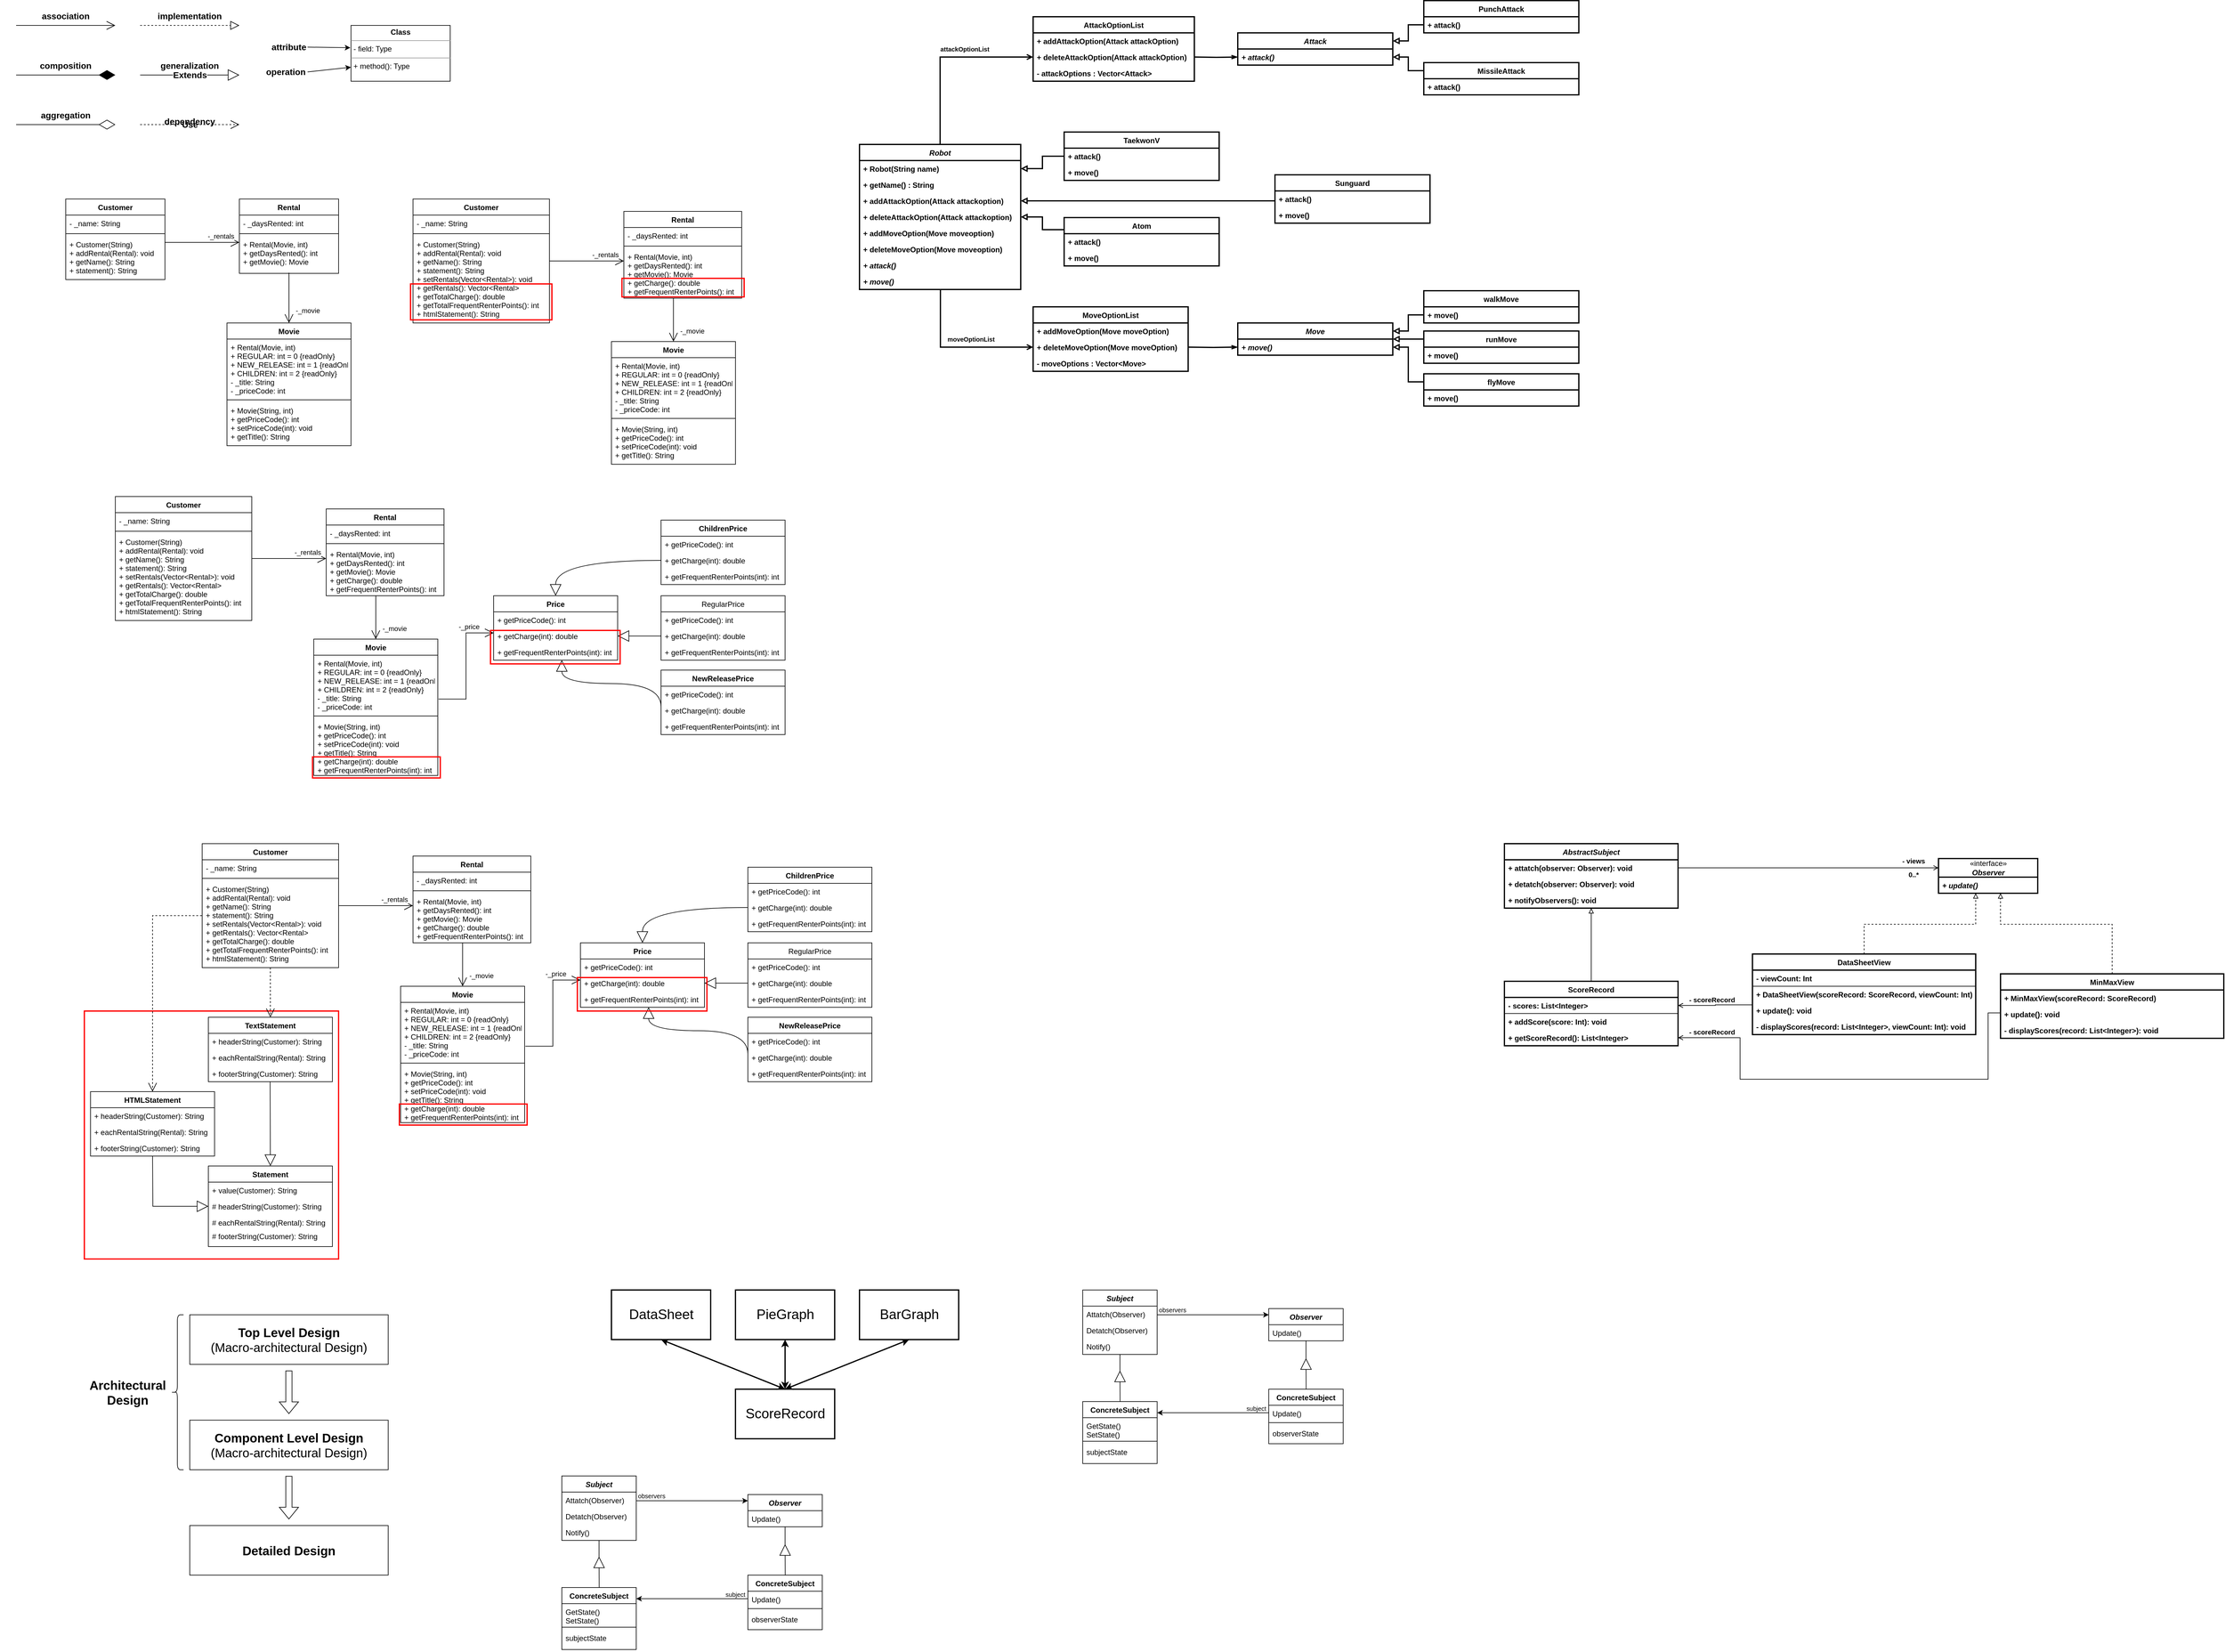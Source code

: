 <mxfile version="20.8.16" type="device"><diagram name="Page-1" id="xjZvKfOel7peh5mD1noz"><mxGraphModel dx="1430" dy="825" grid="1" gridSize="10" guides="1" tooltips="1" connect="1" arrows="1" fold="1" page="1" pageScale="1" pageWidth="850" pageHeight="1100" math="0" shadow="0"><root><mxCell id="0"/><mxCell id="1" parent="0"/><mxCell id="O-6mFqRPEfm9RQHit08T-2" value="" style="rounded=0;whiteSpace=wrap;html=1;fontColor=#000000;fillColor=none;strokeColor=#FF0000;strokeWidth=2;" parent="1" vertex="1"><mxGeometry x="150" y="2230" width="410" height="400" as="geometry"/></mxCell><mxCell id="PV1EFJcUjrgo-LFW3s-f-2" value="" style="endArrow=open;endFill=1;endSize=12;html=1;rounded=0;fontStyle=1;fontSize=14;" parent="1" edge="1"><mxGeometry width="160" relative="1" as="geometry"><mxPoint x="40" y="640" as="sourcePoint"/><mxPoint x="200" y="640" as="targetPoint"/></mxGeometry></mxCell><mxCell id="PV1EFJcUjrgo-LFW3s-f-3" value="association" style="text;html=1;strokeColor=none;fillColor=none;align=center;verticalAlign=middle;whiteSpace=wrap;rounded=0;fontStyle=1;fontSize=14;" parent="1" vertex="1"><mxGeometry x="40" y="610" width="160" height="30" as="geometry"/></mxCell><mxCell id="PV1EFJcUjrgo-LFW3s-f-4" value="" style="endArrow=diamondThin;endFill=1;endSize=24;html=1;rounded=0;fontStyle=1;fontSize=14;" parent="1" edge="1"><mxGeometry width="160" relative="1" as="geometry"><mxPoint x="40" y="720" as="sourcePoint"/><mxPoint x="200" y="720" as="targetPoint"/></mxGeometry></mxCell><mxCell id="PV1EFJcUjrgo-LFW3s-f-5" value="composition" style="text;html=1;strokeColor=none;fillColor=none;align=center;verticalAlign=middle;whiteSpace=wrap;rounded=0;fontStyle=1;fontSize=14;" parent="1" vertex="1"><mxGeometry x="40" y="690" width="160" height="30" as="geometry"/></mxCell><mxCell id="PV1EFJcUjrgo-LFW3s-f-6" value="" style="endArrow=diamondThin;endFill=0;endSize=24;html=1;rounded=0;fontStyle=1;fontSize=14;" parent="1" edge="1"><mxGeometry width="160" relative="1" as="geometry"><mxPoint x="40" y="800" as="sourcePoint"/><mxPoint x="200" y="800" as="targetPoint"/></mxGeometry></mxCell><mxCell id="PV1EFJcUjrgo-LFW3s-f-7" value="aggregation" style="text;html=1;strokeColor=none;fillColor=none;align=center;verticalAlign=middle;whiteSpace=wrap;rounded=0;fontStyle=1;fontSize=14;" parent="1" vertex="1"><mxGeometry x="40" y="770" width="160" height="30" as="geometry"/></mxCell><mxCell id="PV1EFJcUjrgo-LFW3s-f-8" value="" style="endArrow=block;dashed=1;endFill=0;endSize=12;html=1;rounded=0;fontStyle=1;fontSize=14;" parent="1" edge="1"><mxGeometry width="160" relative="1" as="geometry"><mxPoint x="240" y="640" as="sourcePoint"/><mxPoint x="400" y="640" as="targetPoint"/></mxGeometry></mxCell><mxCell id="PV1EFJcUjrgo-LFW3s-f-9" value="implementation" style="text;html=1;strokeColor=none;fillColor=none;align=center;verticalAlign=middle;whiteSpace=wrap;rounded=0;fontStyle=1;fontSize=14;" parent="1" vertex="1"><mxGeometry x="240" y="610" width="160" height="30" as="geometry"/></mxCell><mxCell id="PV1EFJcUjrgo-LFW3s-f-10" value="Extends" style="endArrow=block;endSize=16;endFill=0;html=1;rounded=0;fontStyle=1;fontSize=14;" parent="1" edge="1"><mxGeometry width="160" relative="1" as="geometry"><mxPoint x="240" y="720" as="sourcePoint"/><mxPoint x="400" y="720" as="targetPoint"/></mxGeometry></mxCell><mxCell id="PV1EFJcUjrgo-LFW3s-f-11" value="generalization" style="text;html=1;strokeColor=none;fillColor=none;align=center;verticalAlign=middle;whiteSpace=wrap;rounded=0;fontStyle=1;fontSize=14;" parent="1" vertex="1"><mxGeometry x="240" y="690" width="160" height="30" as="geometry"/></mxCell><mxCell id="PV1EFJcUjrgo-LFW3s-f-12" value="Use" style="endArrow=open;endSize=12;dashed=1;html=1;rounded=0;fontStyle=1;fontSize=14;" parent="1" edge="1"><mxGeometry width="160" relative="1" as="geometry"><mxPoint x="240" y="800" as="sourcePoint"/><mxPoint x="400" y="800" as="targetPoint"/></mxGeometry></mxCell><mxCell id="PV1EFJcUjrgo-LFW3s-f-13" value="dependency" style="text;html=1;strokeColor=none;fillColor=none;align=center;verticalAlign=middle;whiteSpace=wrap;rounded=0;fontStyle=1;fontSize=14;" parent="1" vertex="1"><mxGeometry x="240" y="780" width="160" height="30" as="geometry"/></mxCell><mxCell id="PV1EFJcUjrgo-LFW3s-f-18" value="&lt;p style=&quot;margin:0px;margin-top:4px;text-align:center;&quot;&gt;&lt;b&gt;Class&lt;/b&gt;&lt;/p&gt;&lt;hr size=&quot;1&quot;&gt;&lt;p style=&quot;margin:0px;margin-left:4px;&quot;&gt;- field: Type&lt;/p&gt;&lt;hr size=&quot;1&quot;&gt;&lt;p style=&quot;margin:0px;margin-left:4px;&quot;&gt;+ method(): Type&lt;/p&gt;" style="verticalAlign=top;align=left;overflow=fill;fontSize=12;fontFamily=Helvetica;html=1;" parent="1" vertex="1"><mxGeometry x="580" y="640" width="160" height="90" as="geometry"/></mxCell><mxCell id="PV1EFJcUjrgo-LFW3s-f-19" value="" style="endArrow=classic;html=1;rounded=0;entryX=-0.006;entryY=0.4;entryDx=0;entryDy=0;entryPerimeter=0;exitX=1;exitY=0.5;exitDx=0;exitDy=0;" parent="1" source="PV1EFJcUjrgo-LFW3s-f-20" target="PV1EFJcUjrgo-LFW3s-f-18" edge="1"><mxGeometry width="50" height="50" relative="1" as="geometry"><mxPoint x="510" y="674.5" as="sourcePoint"/><mxPoint x="560" y="674.5" as="targetPoint"/></mxGeometry></mxCell><mxCell id="PV1EFJcUjrgo-LFW3s-f-20" value="attribute" style="text;html=1;strokeColor=none;fillColor=none;align=center;verticalAlign=middle;whiteSpace=wrap;rounded=0;fontStyle=1;fontSize=14;" parent="1" vertex="1"><mxGeometry x="450" y="660" width="60" height="30" as="geometry"/></mxCell><mxCell id="PV1EFJcUjrgo-LFW3s-f-21" value="" style="endArrow=classic;html=1;rounded=0;entryX=0;entryY=0.75;entryDx=0;entryDy=0;exitX=1;exitY=0.5;exitDx=0;exitDy=0;" parent="1" source="PV1EFJcUjrgo-LFW3s-f-22" target="PV1EFJcUjrgo-LFW3s-f-18" edge="1"><mxGeometry width="50" height="50" relative="1" as="geometry"><mxPoint x="500" y="714.5" as="sourcePoint"/><mxPoint x="569.04" y="716" as="targetPoint"/></mxGeometry></mxCell><mxCell id="PV1EFJcUjrgo-LFW3s-f-22" value="operation" style="text;html=1;strokeColor=none;fillColor=none;align=center;verticalAlign=middle;whiteSpace=wrap;rounded=0;fontStyle=1;fontSize=14;" parent="1" vertex="1"><mxGeometry x="440" y="700" width="70" height="30" as="geometry"/></mxCell><mxCell id="R69NQJKKHj9QpN-TUXng-1" value="Customer" style="swimlane;fontStyle=1;align=center;verticalAlign=top;childLayout=stackLayout;horizontal=1;startSize=26;horizontalStack=0;resizeParent=1;resizeParentMax=0;resizeLast=0;collapsible=1;marginBottom=0;" parent="1" vertex="1"><mxGeometry x="120" y="920" width="160" height="130" as="geometry"/></mxCell><mxCell id="R69NQJKKHj9QpN-TUXng-2" value="- _name: String" style="text;strokeColor=none;fillColor=none;align=left;verticalAlign=top;spacingLeft=4;spacingRight=4;overflow=hidden;rotatable=0;points=[[0,0.5],[1,0.5]];portConstraint=eastwest;" parent="R69NQJKKHj9QpN-TUXng-1" vertex="1"><mxGeometry y="26" width="160" height="26" as="geometry"/></mxCell><mxCell id="R69NQJKKHj9QpN-TUXng-3" value="" style="line;strokeWidth=1;fillColor=none;align=left;verticalAlign=middle;spacingTop=-1;spacingLeft=3;spacingRight=3;rotatable=0;labelPosition=right;points=[];portConstraint=eastwest;strokeColor=inherit;" parent="R69NQJKKHj9QpN-TUXng-1" vertex="1"><mxGeometry y="52" width="160" height="8" as="geometry"/></mxCell><mxCell id="R69NQJKKHj9QpN-TUXng-4" value="+ Customer(String)&#10;+ addRental(Rental): void&#10;+ getName(): String&#10;+ statement(): String" style="text;strokeColor=none;fillColor=none;align=left;verticalAlign=top;spacingLeft=4;spacingRight=4;overflow=hidden;rotatable=0;points=[[0,0.5],[1,0.5]];portConstraint=eastwest;" parent="R69NQJKKHj9QpN-TUXng-1" vertex="1"><mxGeometry y="60" width="160" height="70" as="geometry"/></mxCell><mxCell id="R69NQJKKHj9QpN-TUXng-5" value="Rental" style="swimlane;fontStyle=1;align=center;verticalAlign=top;childLayout=stackLayout;horizontal=1;startSize=26;horizontalStack=0;resizeParent=1;resizeParentMax=0;resizeLast=0;collapsible=1;marginBottom=0;" parent="1" vertex="1"><mxGeometry x="400" y="920" width="160" height="120" as="geometry"/></mxCell><mxCell id="R69NQJKKHj9QpN-TUXng-6" value="- _daysRented: int" style="text;strokeColor=none;fillColor=none;align=left;verticalAlign=top;spacingLeft=4;spacingRight=4;overflow=hidden;rotatable=0;points=[[0,0.5],[1,0.5]];portConstraint=eastwest;" parent="R69NQJKKHj9QpN-TUXng-5" vertex="1"><mxGeometry y="26" width="160" height="26" as="geometry"/></mxCell><mxCell id="R69NQJKKHj9QpN-TUXng-7" value="" style="line;strokeWidth=1;fillColor=none;align=left;verticalAlign=middle;spacingTop=-1;spacingLeft=3;spacingRight=3;rotatable=0;labelPosition=right;points=[];portConstraint=eastwest;strokeColor=inherit;" parent="R69NQJKKHj9QpN-TUXng-5" vertex="1"><mxGeometry y="52" width="160" height="8" as="geometry"/></mxCell><mxCell id="R69NQJKKHj9QpN-TUXng-8" value="+ Rental(Movie, int)&#10;+ getDaysRented(): int&#10;+ getMovie(): Movie" style="text;strokeColor=none;fillColor=none;align=left;verticalAlign=top;spacingLeft=4;spacingRight=4;overflow=hidden;rotatable=0;points=[[0,0.5],[1,0.5]];portConstraint=eastwest;" parent="R69NQJKKHj9QpN-TUXng-5" vertex="1"><mxGeometry y="60" width="160" height="60" as="geometry"/></mxCell><mxCell id="OQfz_WFB2d55QO-OLQLl-6" value="-_movie" style="endArrow=open;endFill=1;endSize=12;html=1;rounded=0;entryX=0.5;entryY=0;entryDx=0;entryDy=0;" parent="R69NQJKKHj9QpN-TUXng-5" target="OQfz_WFB2d55QO-OLQLl-1" edge="1"><mxGeometry x="0.506" y="30" width="160" relative="1" as="geometry"><mxPoint x="80" y="119" as="sourcePoint"/><mxPoint x="240" y="119" as="targetPoint"/><mxPoint as="offset"/></mxGeometry></mxCell><mxCell id="OQfz_WFB2d55QO-OLQLl-1" value="Movie" style="swimlane;fontStyle=1;align=center;verticalAlign=top;childLayout=stackLayout;horizontal=1;startSize=26;horizontalStack=0;resizeParent=1;resizeParentMax=0;resizeLast=0;collapsible=1;marginBottom=0;" parent="1" vertex="1"><mxGeometry x="380" y="1120" width="200" height="198" as="geometry"/></mxCell><mxCell id="OQfz_WFB2d55QO-OLQLl-2" value="+ Rental(Movie, int)&#10;+ REGULAR: int = 0 {readOnly}&#10;+ NEW_RELEASE: int = 1 {readOnly}&#10;+ CHILDREN: int = 2 {readOnly}&#10;- _title: String&#10;- _priceCode: int" style="text;strokeColor=none;fillColor=none;align=left;verticalAlign=top;spacingLeft=4;spacingRight=4;overflow=hidden;rotatable=0;points=[[0,0.5],[1,0.5]];portConstraint=eastwest;" parent="OQfz_WFB2d55QO-OLQLl-1" vertex="1"><mxGeometry y="26" width="200" height="94" as="geometry"/></mxCell><mxCell id="OQfz_WFB2d55QO-OLQLl-3" value="" style="line;strokeWidth=1;fillColor=none;align=left;verticalAlign=middle;spacingTop=-1;spacingLeft=3;spacingRight=3;rotatable=0;labelPosition=right;points=[];portConstraint=eastwest;strokeColor=inherit;" parent="OQfz_WFB2d55QO-OLQLl-1" vertex="1"><mxGeometry y="120" width="200" height="8" as="geometry"/></mxCell><mxCell id="OQfz_WFB2d55QO-OLQLl-4" value="+ Movie(String, int)&#10;+ getPriceCode(): int&#10;+ setPriceCode(int): void&#10;+ getTitle(): String" style="text;strokeColor=none;fillColor=none;align=left;verticalAlign=top;spacingLeft=4;spacingRight=4;overflow=hidden;rotatable=0;points=[[0,0.5],[1,0.5]];portConstraint=eastwest;" parent="OQfz_WFB2d55QO-OLQLl-1" vertex="1"><mxGeometry y="128" width="200" height="70" as="geometry"/></mxCell><mxCell id="OQfz_WFB2d55QO-OLQLl-5" value="-_rentals" style="endArrow=open;endFill=1;endSize=12;html=1;rounded=0;" parent="1" edge="1"><mxGeometry x="0.5" y="10" width="160" relative="1" as="geometry"><mxPoint x="280" y="990" as="sourcePoint"/><mxPoint x="400" y="990" as="targetPoint"/><mxPoint as="offset"/></mxGeometry></mxCell><mxCell id="OQfz_WFB2d55QO-OLQLl-7" value="Customer" style="swimlane;fontStyle=1;align=center;verticalAlign=top;childLayout=stackLayout;horizontal=1;startSize=26;horizontalStack=0;resizeParent=1;resizeParentMax=0;resizeLast=0;collapsible=1;marginBottom=0;" parent="1" vertex="1"><mxGeometry x="680" y="920" width="220" height="200" as="geometry"/></mxCell><mxCell id="OQfz_WFB2d55QO-OLQLl-8" value="- _name: String" style="text;strokeColor=none;fillColor=none;align=left;verticalAlign=top;spacingLeft=4;spacingRight=4;overflow=hidden;rotatable=0;points=[[0,0.5],[1,0.5]];portConstraint=eastwest;" parent="OQfz_WFB2d55QO-OLQLl-7" vertex="1"><mxGeometry y="26" width="220" height="26" as="geometry"/></mxCell><mxCell id="OQfz_WFB2d55QO-OLQLl-9" value="" style="line;strokeWidth=1;fillColor=none;align=left;verticalAlign=middle;spacingTop=-1;spacingLeft=3;spacingRight=3;rotatable=0;labelPosition=right;points=[];portConstraint=eastwest;strokeColor=inherit;" parent="OQfz_WFB2d55QO-OLQLl-7" vertex="1"><mxGeometry y="52" width="220" height="8" as="geometry"/></mxCell><mxCell id="OQfz_WFB2d55QO-OLQLl-10" value="+ Customer(String)&#10;+ addRental(Rental): void&#10;+ getName(): String&#10;+ statement(): String&#10;+ setRentals(Vector&lt;Rental&gt;): void&#10;+ getRentals(): Vector&lt;Rental&gt;&#10;+ getTotalCharge(): double&#10;+ getTotalFrequentRenterPoints(): int&#10;+ htmlStatement(): String" style="text;strokeColor=none;fillColor=none;align=left;verticalAlign=top;spacingLeft=4;spacingRight=4;overflow=hidden;rotatable=0;points=[[0,0.5],[1,0.5]];portConstraint=eastwest;fontColor=#000000;" parent="OQfz_WFB2d55QO-OLQLl-7" vertex="1"><mxGeometry y="60" width="220" height="140" as="geometry"/></mxCell><mxCell id="OQfz_WFB2d55QO-OLQLl-11" value="Rental" style="swimlane;fontStyle=1;align=center;verticalAlign=top;childLayout=stackLayout;horizontal=1;startSize=26;horizontalStack=0;resizeParent=1;resizeParentMax=0;resizeLast=0;collapsible=1;marginBottom=0;" parent="1" vertex="1"><mxGeometry x="1020" y="940" width="190" height="140" as="geometry"/></mxCell><mxCell id="OQfz_WFB2d55QO-OLQLl-12" value="- _daysRented: int" style="text;strokeColor=none;fillColor=none;align=left;verticalAlign=top;spacingLeft=4;spacingRight=4;overflow=hidden;rotatable=0;points=[[0,0.5],[1,0.5]];portConstraint=eastwest;" parent="OQfz_WFB2d55QO-OLQLl-11" vertex="1"><mxGeometry y="26" width="190" height="26" as="geometry"/></mxCell><mxCell id="OQfz_WFB2d55QO-OLQLl-13" value="" style="line;strokeWidth=1;fillColor=none;align=left;verticalAlign=middle;spacingTop=-1;spacingLeft=3;spacingRight=3;rotatable=0;labelPosition=right;points=[];portConstraint=eastwest;strokeColor=inherit;" parent="OQfz_WFB2d55QO-OLQLl-11" vertex="1"><mxGeometry y="52" width="190" height="8" as="geometry"/></mxCell><mxCell id="OQfz_WFB2d55QO-OLQLl-14" value="+ Rental(Movie, int)&#10;+ getDaysRented(): int&#10;+ getMovie(): Movie&#10;+ getCharge(): double&#10;+ getFrequentRenterPoints(): int" style="text;strokeColor=none;fillColor=none;align=left;verticalAlign=top;spacingLeft=4;spacingRight=4;overflow=hidden;rotatable=0;points=[[0,0.5],[1,0.5]];portConstraint=eastwest;" parent="OQfz_WFB2d55QO-OLQLl-11" vertex="1"><mxGeometry y="60" width="190" height="80" as="geometry"/></mxCell><mxCell id="OQfz_WFB2d55QO-OLQLl-15" value="-_movie" style="endArrow=open;endFill=1;endSize=12;html=1;rounded=0;entryX=0.5;entryY=0;entryDx=0;entryDy=0;" parent="OQfz_WFB2d55QO-OLQLl-11" target="OQfz_WFB2d55QO-OLQLl-16" edge="1"><mxGeometry x="0.506" y="30" width="160" relative="1" as="geometry"><mxPoint x="80" y="140" as="sourcePoint"/><mxPoint x="240" y="119" as="targetPoint"/><mxPoint as="offset"/></mxGeometry></mxCell><mxCell id="OQfz_WFB2d55QO-OLQLl-16" value="Movie" style="swimlane;fontStyle=1;align=center;verticalAlign=top;childLayout=stackLayout;horizontal=1;startSize=26;horizontalStack=0;resizeParent=1;resizeParentMax=0;resizeLast=0;collapsible=1;marginBottom=0;" parent="1" vertex="1"><mxGeometry x="1000" y="1150" width="200" height="198" as="geometry"/></mxCell><mxCell id="OQfz_WFB2d55QO-OLQLl-17" value="+ Rental(Movie, int)&#10;+ REGULAR: int = 0 {readOnly}&#10;+ NEW_RELEASE: int = 1 {readOnly}&#10;+ CHILDREN: int = 2 {readOnly}&#10;- _title: String&#10;- _priceCode: int" style="text;strokeColor=none;fillColor=none;align=left;verticalAlign=top;spacingLeft=4;spacingRight=4;overflow=hidden;rotatable=0;points=[[0,0.5],[1,0.5]];portConstraint=eastwest;" parent="OQfz_WFB2d55QO-OLQLl-16" vertex="1"><mxGeometry y="26" width="200" height="94" as="geometry"/></mxCell><mxCell id="OQfz_WFB2d55QO-OLQLl-18" value="" style="line;strokeWidth=1;fillColor=none;align=left;verticalAlign=middle;spacingTop=-1;spacingLeft=3;spacingRight=3;rotatable=0;labelPosition=right;points=[];portConstraint=eastwest;strokeColor=inherit;" parent="OQfz_WFB2d55QO-OLQLl-16" vertex="1"><mxGeometry y="120" width="200" height="8" as="geometry"/></mxCell><mxCell id="OQfz_WFB2d55QO-OLQLl-19" value="+ Movie(String, int)&#10;+ getPriceCode(): int&#10;+ setPriceCode(int): void&#10;+ getTitle(): String" style="text;strokeColor=none;fillColor=none;align=left;verticalAlign=top;spacingLeft=4;spacingRight=4;overflow=hidden;rotatable=0;points=[[0,0.5],[1,0.5]];portConstraint=eastwest;" parent="OQfz_WFB2d55QO-OLQLl-16" vertex="1"><mxGeometry y="128" width="200" height="70" as="geometry"/></mxCell><mxCell id="OQfz_WFB2d55QO-OLQLl-20" value="-_rentals" style="endArrow=open;endFill=1;endSize=12;html=1;rounded=0;" parent="1" edge="1"><mxGeometry x="0.5" y="10" width="160" relative="1" as="geometry"><mxPoint x="900" y="1020" as="sourcePoint"/><mxPoint x="1020" y="1020" as="targetPoint"/><mxPoint as="offset"/></mxGeometry></mxCell><mxCell id="OQfz_WFB2d55QO-OLQLl-21" value="" style="rounded=0;whiteSpace=wrap;html=1;fontColor=#000000;fillColor=none;strokeColor=#FF0000;strokeWidth=2;" parent="1" vertex="1"><mxGeometry x="676" y="1057" width="228" height="58" as="geometry"/></mxCell><mxCell id="UCq6OeMAjsQIkMiQeq0x-2" value="" style="rounded=0;whiteSpace=wrap;html=1;fontColor=#000000;fillColor=none;strokeColor=#FF0000;strokeWidth=2;" parent="1" vertex="1"><mxGeometry x="1017" y="1048" width="197" height="30" as="geometry"/></mxCell><mxCell id="UCq6OeMAjsQIkMiQeq0x-3" value="Customer" style="swimlane;fontStyle=1;align=center;verticalAlign=top;childLayout=stackLayout;horizontal=1;startSize=26;horizontalStack=0;resizeParent=1;resizeParentMax=0;resizeLast=0;collapsible=1;marginBottom=0;" parent="1" vertex="1"><mxGeometry x="200" y="1400" width="220" height="200" as="geometry"/></mxCell><mxCell id="UCq6OeMAjsQIkMiQeq0x-4" value="- _name: String" style="text;strokeColor=none;fillColor=none;align=left;verticalAlign=top;spacingLeft=4;spacingRight=4;overflow=hidden;rotatable=0;points=[[0,0.5],[1,0.5]];portConstraint=eastwest;" parent="UCq6OeMAjsQIkMiQeq0x-3" vertex="1"><mxGeometry y="26" width="220" height="26" as="geometry"/></mxCell><mxCell id="UCq6OeMAjsQIkMiQeq0x-5" value="" style="line;strokeWidth=1;fillColor=none;align=left;verticalAlign=middle;spacingTop=-1;spacingLeft=3;spacingRight=3;rotatable=0;labelPosition=right;points=[];portConstraint=eastwest;strokeColor=inherit;" parent="UCq6OeMAjsQIkMiQeq0x-3" vertex="1"><mxGeometry y="52" width="220" height="8" as="geometry"/></mxCell><mxCell id="UCq6OeMAjsQIkMiQeq0x-6" value="+ Customer(String)&#10;+ addRental(Rental): void&#10;+ getName(): String&#10;+ statement(): String&#10;+ setRentals(Vector&lt;Rental&gt;): void&#10;+ getRentals(): Vector&lt;Rental&gt;&#10;+ getTotalCharge(): double&#10;+ getTotalFrequentRenterPoints(): int&#10;+ htmlStatement(): String" style="text;strokeColor=none;fillColor=none;align=left;verticalAlign=top;spacingLeft=4;spacingRight=4;overflow=hidden;rotatable=0;points=[[0,0.5],[1,0.5]];portConstraint=eastwest;fontColor=#000000;" parent="UCq6OeMAjsQIkMiQeq0x-3" vertex="1"><mxGeometry y="60" width="220" height="140" as="geometry"/></mxCell><mxCell id="UCq6OeMAjsQIkMiQeq0x-7" value="Rental" style="swimlane;fontStyle=1;align=center;verticalAlign=top;childLayout=stackLayout;horizontal=1;startSize=26;horizontalStack=0;resizeParent=1;resizeParentMax=0;resizeLast=0;collapsible=1;marginBottom=0;" parent="1" vertex="1"><mxGeometry x="540" y="1420" width="190" height="140" as="geometry"/></mxCell><mxCell id="UCq6OeMAjsQIkMiQeq0x-8" value="- _daysRented: int" style="text;strokeColor=none;fillColor=none;align=left;verticalAlign=top;spacingLeft=4;spacingRight=4;overflow=hidden;rotatable=0;points=[[0,0.5],[1,0.5]];portConstraint=eastwest;" parent="UCq6OeMAjsQIkMiQeq0x-7" vertex="1"><mxGeometry y="26" width="190" height="26" as="geometry"/></mxCell><mxCell id="UCq6OeMAjsQIkMiQeq0x-9" value="" style="line;strokeWidth=1;fillColor=none;align=left;verticalAlign=middle;spacingTop=-1;spacingLeft=3;spacingRight=3;rotatable=0;labelPosition=right;points=[];portConstraint=eastwest;strokeColor=inherit;" parent="UCq6OeMAjsQIkMiQeq0x-7" vertex="1"><mxGeometry y="52" width="190" height="8" as="geometry"/></mxCell><mxCell id="UCq6OeMAjsQIkMiQeq0x-10" value="+ Rental(Movie, int)&#10;+ getDaysRented(): int&#10;+ getMovie(): Movie&#10;+ getCharge(): double&#10;+ getFrequentRenterPoints(): int" style="text;strokeColor=none;fillColor=none;align=left;verticalAlign=top;spacingLeft=4;spacingRight=4;overflow=hidden;rotatable=0;points=[[0,0.5],[1,0.5]];portConstraint=eastwest;" parent="UCq6OeMAjsQIkMiQeq0x-7" vertex="1"><mxGeometry y="60" width="190" height="80" as="geometry"/></mxCell><mxCell id="UCq6OeMAjsQIkMiQeq0x-11" value="-_movie" style="endArrow=open;endFill=1;endSize=12;html=1;rounded=0;entryX=0.5;entryY=0;entryDx=0;entryDy=0;" parent="UCq6OeMAjsQIkMiQeq0x-7" target="UCq6OeMAjsQIkMiQeq0x-12" edge="1"><mxGeometry x="0.506" y="30" width="160" relative="1" as="geometry"><mxPoint x="80" y="140" as="sourcePoint"/><mxPoint x="240" y="119" as="targetPoint"/><mxPoint as="offset"/></mxGeometry></mxCell><mxCell id="UCq6OeMAjsQIkMiQeq0x-12" value="Movie" style="swimlane;fontStyle=1;align=center;verticalAlign=top;childLayout=stackLayout;horizontal=1;startSize=26;horizontalStack=0;resizeParent=1;resizeParentMax=0;resizeLast=0;collapsible=1;marginBottom=0;" parent="1" vertex="1"><mxGeometry x="520" y="1630" width="200" height="220" as="geometry"/></mxCell><mxCell id="UCq6OeMAjsQIkMiQeq0x-13" value="+ Rental(Movie, int)&#10;+ REGULAR: int = 0 {readOnly}&#10;+ NEW_RELEASE: int = 1 {readOnly}&#10;+ CHILDREN: int = 2 {readOnly}&#10;- _title: String&#10;- _priceCode: int" style="text;strokeColor=none;fillColor=none;align=left;verticalAlign=top;spacingLeft=4;spacingRight=4;overflow=hidden;rotatable=0;points=[[0,0.5],[1,0.5]];portConstraint=eastwest;" parent="UCq6OeMAjsQIkMiQeq0x-12" vertex="1"><mxGeometry y="26" width="200" height="94" as="geometry"/></mxCell><mxCell id="UCq6OeMAjsQIkMiQeq0x-14" value="" style="line;strokeWidth=1;fillColor=none;align=left;verticalAlign=middle;spacingTop=-1;spacingLeft=3;spacingRight=3;rotatable=0;labelPosition=right;points=[];portConstraint=eastwest;strokeColor=inherit;" parent="UCq6OeMAjsQIkMiQeq0x-12" vertex="1"><mxGeometry y="120" width="200" height="8" as="geometry"/></mxCell><mxCell id="UCq6OeMAjsQIkMiQeq0x-15" value="+ Movie(String, int)&#10;+ getPriceCode(): int&#10;+ setPriceCode(int): void&#10;+ getTitle(): String&#10;+ getCharge(int): double&#10;+ getFrequentRenterPoints(int): int" style="text;strokeColor=none;fillColor=none;align=left;verticalAlign=top;spacingLeft=4;spacingRight=4;overflow=hidden;rotatable=0;points=[[0,0.5],[1,0.5]];portConstraint=eastwest;" parent="UCq6OeMAjsQIkMiQeq0x-12" vertex="1"><mxGeometry y="128" width="200" height="92" as="geometry"/></mxCell><mxCell id="UCq6OeMAjsQIkMiQeq0x-16" value="-_rentals" style="endArrow=open;endFill=1;endSize=12;html=1;rounded=0;" parent="1" edge="1"><mxGeometry x="0.5" y="10" width="160" relative="1" as="geometry"><mxPoint x="420" y="1500" as="sourcePoint"/><mxPoint x="540" y="1500" as="targetPoint"/><mxPoint as="offset"/></mxGeometry></mxCell><mxCell id="UCq6OeMAjsQIkMiQeq0x-19" value="" style="rounded=0;whiteSpace=wrap;html=1;fontColor=#000000;fillColor=none;strokeColor=#FF0000;strokeWidth=2;" parent="1" vertex="1"><mxGeometry x="518" y="1820" width="206" height="34" as="geometry"/></mxCell><mxCell id="UCq6OeMAjsQIkMiQeq0x-24" value="Price" style="swimlane;fontStyle=1;childLayout=stackLayout;horizontal=1;startSize=26;fillColor=none;horizontalStack=0;resizeParent=1;resizeParentMax=0;resizeLast=0;collapsible=1;marginBottom=0;strokeColor=#000000;strokeWidth=1;" parent="1" vertex="1"><mxGeometry x="810" y="1560" width="200" height="104" as="geometry"/></mxCell><mxCell id="UCq6OeMAjsQIkMiQeq0x-25" value="+ getPriceCode(): int" style="text;strokeColor=none;fillColor=none;align=left;verticalAlign=top;spacingLeft=4;spacingRight=4;overflow=hidden;rotatable=0;points=[[0,0.5],[1,0.5]];portConstraint=eastwest;" parent="UCq6OeMAjsQIkMiQeq0x-24" vertex="1"><mxGeometry y="26" width="200" height="26" as="geometry"/></mxCell><mxCell id="UCq6OeMAjsQIkMiQeq0x-26" value="+ getCharge(int): double" style="text;strokeColor=none;fillColor=none;align=left;verticalAlign=top;spacingLeft=4;spacingRight=4;overflow=hidden;rotatable=0;points=[[0,0.5],[1,0.5]];portConstraint=eastwest;" parent="UCq6OeMAjsQIkMiQeq0x-24" vertex="1"><mxGeometry y="52" width="200" height="26" as="geometry"/></mxCell><mxCell id="UCq6OeMAjsQIkMiQeq0x-27" value="+ getFrequentRenterPoints(int): int" style="text;strokeColor=none;fillColor=none;align=left;verticalAlign=top;spacingLeft=4;spacingRight=4;overflow=hidden;rotatable=0;points=[[0,0.5],[1,0.5]];portConstraint=eastwest;" parent="UCq6OeMAjsQIkMiQeq0x-24" vertex="1"><mxGeometry y="78" width="200" height="26" as="geometry"/></mxCell><mxCell id="UCq6OeMAjsQIkMiQeq0x-28" value="ChildrenPrice" style="swimlane;fontStyle=1;childLayout=stackLayout;horizontal=1;startSize=26;fillColor=none;horizontalStack=0;resizeParent=1;resizeParentMax=0;resizeLast=0;collapsible=1;marginBottom=0;strokeColor=#000000;strokeWidth=1;" parent="1" vertex="1"><mxGeometry x="1080" y="1438" width="200" height="104" as="geometry"/></mxCell><mxCell id="UCq6OeMAjsQIkMiQeq0x-29" value="+ getPriceCode(): int" style="text;strokeColor=none;fillColor=none;align=left;verticalAlign=top;spacingLeft=4;spacingRight=4;overflow=hidden;rotatable=0;points=[[0,0.5],[1,0.5]];portConstraint=eastwest;" parent="UCq6OeMAjsQIkMiQeq0x-28" vertex="1"><mxGeometry y="26" width="200" height="26" as="geometry"/></mxCell><mxCell id="UCq6OeMAjsQIkMiQeq0x-30" value="+ getCharge(int): double" style="text;strokeColor=none;fillColor=none;align=left;verticalAlign=top;spacingLeft=4;spacingRight=4;overflow=hidden;rotatable=0;points=[[0,0.5],[1,0.5]];portConstraint=eastwest;" parent="UCq6OeMAjsQIkMiQeq0x-28" vertex="1"><mxGeometry y="52" width="200" height="26" as="geometry"/></mxCell><mxCell id="UCq6OeMAjsQIkMiQeq0x-31" value="+ getFrequentRenterPoints(int): int" style="text;strokeColor=none;fillColor=none;align=left;verticalAlign=top;spacingLeft=4;spacingRight=4;overflow=hidden;rotatable=0;points=[[0,0.5],[1,0.5]];portConstraint=eastwest;" parent="UCq6OeMAjsQIkMiQeq0x-28" vertex="1"><mxGeometry y="78" width="200" height="26" as="geometry"/></mxCell><mxCell id="UCq6OeMAjsQIkMiQeq0x-32" value="RegularPrice" style="swimlane;fontStyle=0;childLayout=stackLayout;horizontal=1;startSize=26;fillColor=none;horizontalStack=0;resizeParent=1;resizeParentMax=0;resizeLast=0;collapsible=1;marginBottom=0;strokeColor=#000000;strokeWidth=1;" parent="1" vertex="1"><mxGeometry x="1080" y="1560" width="200" height="104" as="geometry"/></mxCell><mxCell id="UCq6OeMAjsQIkMiQeq0x-33" value="+ getPriceCode(): int" style="text;strokeColor=none;fillColor=none;align=left;verticalAlign=top;spacingLeft=4;spacingRight=4;overflow=hidden;rotatable=0;points=[[0,0.5],[1,0.5]];portConstraint=eastwest;" parent="UCq6OeMAjsQIkMiQeq0x-32" vertex="1"><mxGeometry y="26" width="200" height="26" as="geometry"/></mxCell><mxCell id="UCq6OeMAjsQIkMiQeq0x-34" value="+ getCharge(int): double" style="text;strokeColor=none;fillColor=none;align=left;verticalAlign=top;spacingLeft=4;spacingRight=4;overflow=hidden;rotatable=0;points=[[0,0.5],[1,0.5]];portConstraint=eastwest;" parent="UCq6OeMAjsQIkMiQeq0x-32" vertex="1"><mxGeometry y="52" width="200" height="26" as="geometry"/></mxCell><mxCell id="UCq6OeMAjsQIkMiQeq0x-35" value="+ getFrequentRenterPoints(int): int" style="text;strokeColor=none;fillColor=none;align=left;verticalAlign=top;spacingLeft=4;spacingRight=4;overflow=hidden;rotatable=0;points=[[0,0.5],[1,0.5]];portConstraint=eastwest;" parent="UCq6OeMAjsQIkMiQeq0x-32" vertex="1"><mxGeometry y="78" width="200" height="26" as="geometry"/></mxCell><mxCell id="UCq6OeMAjsQIkMiQeq0x-36" value="NewReleasePrice" style="swimlane;fontStyle=1;childLayout=stackLayout;horizontal=1;startSize=26;fillColor=none;horizontalStack=0;resizeParent=1;resizeParentMax=0;resizeLast=0;collapsible=1;marginBottom=0;strokeColor=#000000;strokeWidth=1;" parent="1" vertex="1"><mxGeometry x="1080" y="1680" width="200" height="104" as="geometry"/></mxCell><mxCell id="UCq6OeMAjsQIkMiQeq0x-37" value="+ getPriceCode(): int" style="text;strokeColor=none;fillColor=none;align=left;verticalAlign=top;spacingLeft=4;spacingRight=4;overflow=hidden;rotatable=0;points=[[0,0.5],[1,0.5]];portConstraint=eastwest;" parent="UCq6OeMAjsQIkMiQeq0x-36" vertex="1"><mxGeometry y="26" width="200" height="26" as="geometry"/></mxCell><mxCell id="UCq6OeMAjsQIkMiQeq0x-38" value="+ getCharge(int): double" style="text;strokeColor=none;fillColor=none;align=left;verticalAlign=top;spacingLeft=4;spacingRight=4;overflow=hidden;rotatable=0;points=[[0,0.5],[1,0.5]];portConstraint=eastwest;" parent="UCq6OeMAjsQIkMiQeq0x-36" vertex="1"><mxGeometry y="52" width="200" height="26" as="geometry"/></mxCell><mxCell id="UCq6OeMAjsQIkMiQeq0x-39" value="+ getFrequentRenterPoints(int): int" style="text;strokeColor=none;fillColor=none;align=left;verticalAlign=top;spacingLeft=4;spacingRight=4;overflow=hidden;rotatable=0;points=[[0,0.5],[1,0.5]];portConstraint=eastwest;" parent="UCq6OeMAjsQIkMiQeq0x-36" vertex="1"><mxGeometry y="78" width="200" height="26" as="geometry"/></mxCell><mxCell id="UCq6OeMAjsQIkMiQeq0x-40" value="" style="endArrow=block;endSize=16;endFill=0;html=1;rounded=0;entryX=0.5;entryY=0;entryDx=0;entryDy=0;exitX=0;exitY=0.5;exitDx=0;exitDy=0;edgeStyle=orthogonalEdgeStyle;curved=1;" parent="1" source="UCq6OeMAjsQIkMiQeq0x-30" target="UCq6OeMAjsQIkMiQeq0x-24" edge="1"><mxGeometry x="0.375" y="90" width="160" relative="1" as="geometry"><mxPoint x="920" y="1489.5" as="sourcePoint"/><mxPoint x="1080" y="1489.5" as="targetPoint"/><mxPoint as="offset"/></mxGeometry></mxCell><mxCell id="UCq6OeMAjsQIkMiQeq0x-42" value="" style="endArrow=block;endSize=16;endFill=0;html=1;rounded=0;curved=1;exitX=0;exitY=0.5;exitDx=0;exitDy=0;entryX=1;entryY=0.5;entryDx=0;entryDy=0;" parent="1" source="UCq6OeMAjsQIkMiQeq0x-34" target="UCq6OeMAjsQIkMiQeq0x-26" edge="1"><mxGeometry x="0.143" y="-65" width="160" relative="1" as="geometry"><mxPoint x="820" y="1800" as="sourcePoint"/><mxPoint x="980" y="1800" as="targetPoint"/><mxPoint as="offset"/></mxGeometry></mxCell><mxCell id="UCq6OeMAjsQIkMiQeq0x-43" value="" style="endArrow=block;endSize=16;endFill=0;html=1;rounded=0;exitX=0;exitY=0.5;exitDx=0;exitDy=0;entryX=0.55;entryY=0.997;entryDx=0;entryDy=0;entryPerimeter=0;edgeStyle=orthogonalEdgeStyle;curved=1;" parent="1" target="UCq6OeMAjsQIkMiQeq0x-27" edge="1"><mxGeometry x="0.143" y="-65" width="160" relative="1" as="geometry"><mxPoint x="1080" y="1739.5" as="sourcePoint"/><mxPoint x="1010" y="1739.5" as="targetPoint"/><mxPoint as="offset"/></mxGeometry></mxCell><mxCell id="z5FjlhwpFLuzclh5f7W9-3" value="-_price" style="endArrow=open;endFill=1;endSize=12;html=1;rounded=0;exitX=1.006;exitY=0.753;exitDx=0;exitDy=0;exitPerimeter=0;edgeStyle=elbowEdgeStyle;" parent="1" source="UCq6OeMAjsQIkMiQeq0x-13" edge="1"><mxGeometry x="0.591" y="10" width="160" relative="1" as="geometry"><mxPoint x="690" y="1620" as="sourcePoint"/><mxPoint x="810" y="1620" as="targetPoint"/><mxPoint as="offset"/></mxGeometry></mxCell><mxCell id="z5FjlhwpFLuzclh5f7W9-4" value="" style="rounded=0;whiteSpace=wrap;html=1;fontColor=#000000;fillColor=none;strokeColor=#FF0000;strokeWidth=2;" parent="1" vertex="1"><mxGeometry x="805" y="1616" width="209" height="54" as="geometry"/></mxCell><mxCell id="q6Gfqv-jAPHt8qrF0zTz-1" value="Customer" style="swimlane;fontStyle=1;align=center;verticalAlign=top;childLayout=stackLayout;horizontal=1;startSize=26;horizontalStack=0;resizeParent=1;resizeParentMax=0;resizeLast=0;collapsible=1;marginBottom=0;" parent="1" vertex="1"><mxGeometry x="340" y="1960" width="220" height="200" as="geometry"/></mxCell><mxCell id="q6Gfqv-jAPHt8qrF0zTz-2" value="- _name: String" style="text;strokeColor=none;fillColor=none;align=left;verticalAlign=top;spacingLeft=4;spacingRight=4;overflow=hidden;rotatable=0;points=[[0,0.5],[1,0.5]];portConstraint=eastwest;" parent="q6Gfqv-jAPHt8qrF0zTz-1" vertex="1"><mxGeometry y="26" width="220" height="26" as="geometry"/></mxCell><mxCell id="q6Gfqv-jAPHt8qrF0zTz-3" value="" style="line;strokeWidth=1;fillColor=none;align=left;verticalAlign=middle;spacingTop=-1;spacingLeft=3;spacingRight=3;rotatable=0;labelPosition=right;points=[];portConstraint=eastwest;strokeColor=inherit;" parent="q6Gfqv-jAPHt8qrF0zTz-1" vertex="1"><mxGeometry y="52" width="220" height="8" as="geometry"/></mxCell><mxCell id="q6Gfqv-jAPHt8qrF0zTz-4" value="+ Customer(String)&#10;+ addRental(Rental): void&#10;+ getName(): String&#10;+ statement(): String&#10;+ setRentals(Vector&lt;Rental&gt;): void&#10;+ getRentals(): Vector&lt;Rental&gt;&#10;+ getTotalCharge(): double&#10;+ getTotalFrequentRenterPoints(): int&#10;+ htmlStatement(): String" style="text;strokeColor=none;fillColor=none;align=left;verticalAlign=top;spacingLeft=4;spacingRight=4;overflow=hidden;rotatable=0;points=[[0,0.5],[1,0.5]];portConstraint=eastwest;fontColor=#000000;" parent="q6Gfqv-jAPHt8qrF0zTz-1" vertex="1"><mxGeometry y="60" width="220" height="140" as="geometry"/></mxCell><mxCell id="q6Gfqv-jAPHt8qrF0zTz-5" value="Rental" style="swimlane;fontStyle=1;align=center;verticalAlign=top;childLayout=stackLayout;horizontal=1;startSize=26;horizontalStack=0;resizeParent=1;resizeParentMax=0;resizeLast=0;collapsible=1;marginBottom=0;" parent="1" vertex="1"><mxGeometry x="680" y="1980" width="190" height="140" as="geometry"/></mxCell><mxCell id="q6Gfqv-jAPHt8qrF0zTz-6" value="- _daysRented: int" style="text;strokeColor=none;fillColor=none;align=left;verticalAlign=top;spacingLeft=4;spacingRight=4;overflow=hidden;rotatable=0;points=[[0,0.5],[1,0.5]];portConstraint=eastwest;" parent="q6Gfqv-jAPHt8qrF0zTz-5" vertex="1"><mxGeometry y="26" width="190" height="26" as="geometry"/></mxCell><mxCell id="q6Gfqv-jAPHt8qrF0zTz-7" value="" style="line;strokeWidth=1;fillColor=none;align=left;verticalAlign=middle;spacingTop=-1;spacingLeft=3;spacingRight=3;rotatable=0;labelPosition=right;points=[];portConstraint=eastwest;strokeColor=inherit;" parent="q6Gfqv-jAPHt8qrF0zTz-5" vertex="1"><mxGeometry y="52" width="190" height="8" as="geometry"/></mxCell><mxCell id="q6Gfqv-jAPHt8qrF0zTz-8" value="+ Rental(Movie, int)&#10;+ getDaysRented(): int&#10;+ getMovie(): Movie&#10;+ getCharge(): double&#10;+ getFrequentRenterPoints(): int" style="text;strokeColor=none;fillColor=none;align=left;verticalAlign=top;spacingLeft=4;spacingRight=4;overflow=hidden;rotatable=0;points=[[0,0.5],[1,0.5]];portConstraint=eastwest;" parent="q6Gfqv-jAPHt8qrF0zTz-5" vertex="1"><mxGeometry y="60" width="190" height="80" as="geometry"/></mxCell><mxCell id="q6Gfqv-jAPHt8qrF0zTz-9" value="-_movie" style="endArrow=open;endFill=1;endSize=12;html=1;rounded=0;entryX=0.5;entryY=0;entryDx=0;entryDy=0;" parent="q6Gfqv-jAPHt8qrF0zTz-5" target="q6Gfqv-jAPHt8qrF0zTz-10" edge="1"><mxGeometry x="0.506" y="30" width="160" relative="1" as="geometry"><mxPoint x="80" y="140" as="sourcePoint"/><mxPoint x="240" y="119" as="targetPoint"/><mxPoint as="offset"/></mxGeometry></mxCell><mxCell id="q6Gfqv-jAPHt8qrF0zTz-10" value="Movie" style="swimlane;fontStyle=1;align=center;verticalAlign=top;childLayout=stackLayout;horizontal=1;startSize=26;horizontalStack=0;resizeParent=1;resizeParentMax=0;resizeLast=0;collapsible=1;marginBottom=0;" parent="1" vertex="1"><mxGeometry x="660" y="2190" width="200" height="220" as="geometry"/></mxCell><mxCell id="q6Gfqv-jAPHt8qrF0zTz-11" value="+ Rental(Movie, int)&#10;+ REGULAR: int = 0 {readOnly}&#10;+ NEW_RELEASE: int = 1 {readOnly}&#10;+ CHILDREN: int = 2 {readOnly}&#10;- _title: String&#10;- _priceCode: int" style="text;strokeColor=none;fillColor=none;align=left;verticalAlign=top;spacingLeft=4;spacingRight=4;overflow=hidden;rotatable=0;points=[[0,0.5],[1,0.5]];portConstraint=eastwest;" parent="q6Gfqv-jAPHt8qrF0zTz-10" vertex="1"><mxGeometry y="26" width="200" height="94" as="geometry"/></mxCell><mxCell id="q6Gfqv-jAPHt8qrF0zTz-12" value="" style="line;strokeWidth=1;fillColor=none;align=left;verticalAlign=middle;spacingTop=-1;spacingLeft=3;spacingRight=3;rotatable=0;labelPosition=right;points=[];portConstraint=eastwest;strokeColor=inherit;" parent="q6Gfqv-jAPHt8qrF0zTz-10" vertex="1"><mxGeometry y="120" width="200" height="8" as="geometry"/></mxCell><mxCell id="q6Gfqv-jAPHt8qrF0zTz-13" value="+ Movie(String, int)&#10;+ getPriceCode(): int&#10;+ setPriceCode(int): void&#10;+ getTitle(): String&#10;+ getCharge(int): double&#10;+ getFrequentRenterPoints(int): int" style="text;strokeColor=none;fillColor=none;align=left;verticalAlign=top;spacingLeft=4;spacingRight=4;overflow=hidden;rotatable=0;points=[[0,0.5],[1,0.5]];portConstraint=eastwest;" parent="q6Gfqv-jAPHt8qrF0zTz-10" vertex="1"><mxGeometry y="128" width="200" height="92" as="geometry"/></mxCell><mxCell id="q6Gfqv-jAPHt8qrF0zTz-14" value="-_rentals" style="endArrow=open;endFill=1;endSize=12;html=1;rounded=0;" parent="1" edge="1"><mxGeometry x="0.5" y="10" width="160" relative="1" as="geometry"><mxPoint x="560" y="2060" as="sourcePoint"/><mxPoint x="680" y="2060" as="targetPoint"/><mxPoint as="offset"/></mxGeometry></mxCell><mxCell id="q6Gfqv-jAPHt8qrF0zTz-15" value="" style="rounded=0;whiteSpace=wrap;html=1;fontColor=#000000;fillColor=none;strokeColor=#FF0000;strokeWidth=2;" parent="1" vertex="1"><mxGeometry x="658" y="2380" width="206" height="34" as="geometry"/></mxCell><mxCell id="q6Gfqv-jAPHt8qrF0zTz-16" value="Price" style="swimlane;fontStyle=1;childLayout=stackLayout;horizontal=1;startSize=26;fillColor=none;horizontalStack=0;resizeParent=1;resizeParentMax=0;resizeLast=0;collapsible=1;marginBottom=0;strokeColor=#000000;strokeWidth=1;" parent="1" vertex="1"><mxGeometry x="950" y="2120" width="200" height="104" as="geometry"/></mxCell><mxCell id="q6Gfqv-jAPHt8qrF0zTz-17" value="+ getPriceCode(): int" style="text;strokeColor=none;fillColor=none;align=left;verticalAlign=top;spacingLeft=4;spacingRight=4;overflow=hidden;rotatable=0;points=[[0,0.5],[1,0.5]];portConstraint=eastwest;" parent="q6Gfqv-jAPHt8qrF0zTz-16" vertex="1"><mxGeometry y="26" width="200" height="26" as="geometry"/></mxCell><mxCell id="q6Gfqv-jAPHt8qrF0zTz-18" value="+ getCharge(int): double" style="text;strokeColor=none;fillColor=none;align=left;verticalAlign=top;spacingLeft=4;spacingRight=4;overflow=hidden;rotatable=0;points=[[0,0.5],[1,0.5]];portConstraint=eastwest;" parent="q6Gfqv-jAPHt8qrF0zTz-16" vertex="1"><mxGeometry y="52" width="200" height="26" as="geometry"/></mxCell><mxCell id="q6Gfqv-jAPHt8qrF0zTz-19" value="+ getFrequentRenterPoints(int): int" style="text;strokeColor=none;fillColor=none;align=left;verticalAlign=top;spacingLeft=4;spacingRight=4;overflow=hidden;rotatable=0;points=[[0,0.5],[1,0.5]];portConstraint=eastwest;" parent="q6Gfqv-jAPHt8qrF0zTz-16" vertex="1"><mxGeometry y="78" width="200" height="26" as="geometry"/></mxCell><mxCell id="q6Gfqv-jAPHt8qrF0zTz-20" value="ChildrenPrice" style="swimlane;fontStyle=1;childLayout=stackLayout;horizontal=1;startSize=26;fillColor=none;horizontalStack=0;resizeParent=1;resizeParentMax=0;resizeLast=0;collapsible=1;marginBottom=0;strokeColor=#000000;strokeWidth=1;" parent="1" vertex="1"><mxGeometry x="1220" y="1998" width="200" height="104" as="geometry"/></mxCell><mxCell id="q6Gfqv-jAPHt8qrF0zTz-21" value="+ getPriceCode(): int" style="text;strokeColor=none;fillColor=none;align=left;verticalAlign=top;spacingLeft=4;spacingRight=4;overflow=hidden;rotatable=0;points=[[0,0.5],[1,0.5]];portConstraint=eastwest;" parent="q6Gfqv-jAPHt8qrF0zTz-20" vertex="1"><mxGeometry y="26" width="200" height="26" as="geometry"/></mxCell><mxCell id="q6Gfqv-jAPHt8qrF0zTz-22" value="+ getCharge(int): double" style="text;strokeColor=none;fillColor=none;align=left;verticalAlign=top;spacingLeft=4;spacingRight=4;overflow=hidden;rotatable=0;points=[[0,0.5],[1,0.5]];portConstraint=eastwest;" parent="q6Gfqv-jAPHt8qrF0zTz-20" vertex="1"><mxGeometry y="52" width="200" height="26" as="geometry"/></mxCell><mxCell id="q6Gfqv-jAPHt8qrF0zTz-23" value="+ getFrequentRenterPoints(int): int" style="text;strokeColor=none;fillColor=none;align=left;verticalAlign=top;spacingLeft=4;spacingRight=4;overflow=hidden;rotatable=0;points=[[0,0.5],[1,0.5]];portConstraint=eastwest;" parent="q6Gfqv-jAPHt8qrF0zTz-20" vertex="1"><mxGeometry y="78" width="200" height="26" as="geometry"/></mxCell><mxCell id="q6Gfqv-jAPHt8qrF0zTz-24" value="RegularPrice" style="swimlane;fontStyle=0;childLayout=stackLayout;horizontal=1;startSize=26;fillColor=none;horizontalStack=0;resizeParent=1;resizeParentMax=0;resizeLast=0;collapsible=1;marginBottom=0;strokeColor=#000000;strokeWidth=1;" parent="1" vertex="1"><mxGeometry x="1220" y="2120" width="200" height="104" as="geometry"/></mxCell><mxCell id="q6Gfqv-jAPHt8qrF0zTz-25" value="+ getPriceCode(): int" style="text;strokeColor=none;fillColor=none;align=left;verticalAlign=top;spacingLeft=4;spacingRight=4;overflow=hidden;rotatable=0;points=[[0,0.5],[1,0.5]];portConstraint=eastwest;" parent="q6Gfqv-jAPHt8qrF0zTz-24" vertex="1"><mxGeometry y="26" width="200" height="26" as="geometry"/></mxCell><mxCell id="q6Gfqv-jAPHt8qrF0zTz-26" value="+ getCharge(int): double" style="text;strokeColor=none;fillColor=none;align=left;verticalAlign=top;spacingLeft=4;spacingRight=4;overflow=hidden;rotatable=0;points=[[0,0.5],[1,0.5]];portConstraint=eastwest;" parent="q6Gfqv-jAPHt8qrF0zTz-24" vertex="1"><mxGeometry y="52" width="200" height="26" as="geometry"/></mxCell><mxCell id="q6Gfqv-jAPHt8qrF0zTz-27" value="+ getFrequentRenterPoints(int): int" style="text;strokeColor=none;fillColor=none;align=left;verticalAlign=top;spacingLeft=4;spacingRight=4;overflow=hidden;rotatable=0;points=[[0,0.5],[1,0.5]];portConstraint=eastwest;" parent="q6Gfqv-jAPHt8qrF0zTz-24" vertex="1"><mxGeometry y="78" width="200" height="26" as="geometry"/></mxCell><mxCell id="q6Gfqv-jAPHt8qrF0zTz-28" value="NewReleasePrice" style="swimlane;fontStyle=1;childLayout=stackLayout;horizontal=1;startSize=26;fillColor=none;horizontalStack=0;resizeParent=1;resizeParentMax=0;resizeLast=0;collapsible=1;marginBottom=0;strokeColor=#000000;strokeWidth=1;" parent="1" vertex="1"><mxGeometry x="1220" y="2240" width="200" height="104" as="geometry"/></mxCell><mxCell id="q6Gfqv-jAPHt8qrF0zTz-29" value="+ getPriceCode(): int" style="text;strokeColor=none;fillColor=none;align=left;verticalAlign=top;spacingLeft=4;spacingRight=4;overflow=hidden;rotatable=0;points=[[0,0.5],[1,0.5]];portConstraint=eastwest;" parent="q6Gfqv-jAPHt8qrF0zTz-28" vertex="1"><mxGeometry y="26" width="200" height="26" as="geometry"/></mxCell><mxCell id="q6Gfqv-jAPHt8qrF0zTz-30" value="+ getCharge(int): double" style="text;strokeColor=none;fillColor=none;align=left;verticalAlign=top;spacingLeft=4;spacingRight=4;overflow=hidden;rotatable=0;points=[[0,0.5],[1,0.5]];portConstraint=eastwest;" parent="q6Gfqv-jAPHt8qrF0zTz-28" vertex="1"><mxGeometry y="52" width="200" height="26" as="geometry"/></mxCell><mxCell id="q6Gfqv-jAPHt8qrF0zTz-31" value="+ getFrequentRenterPoints(int): int" style="text;strokeColor=none;fillColor=none;align=left;verticalAlign=top;spacingLeft=4;spacingRight=4;overflow=hidden;rotatable=0;points=[[0,0.5],[1,0.5]];portConstraint=eastwest;" parent="q6Gfqv-jAPHt8qrF0zTz-28" vertex="1"><mxGeometry y="78" width="200" height="26" as="geometry"/></mxCell><mxCell id="q6Gfqv-jAPHt8qrF0zTz-32" value="" style="endArrow=block;endSize=16;endFill=0;html=1;rounded=0;entryX=0.5;entryY=0;entryDx=0;entryDy=0;exitX=0;exitY=0.5;exitDx=0;exitDy=0;edgeStyle=orthogonalEdgeStyle;curved=1;" parent="1" source="q6Gfqv-jAPHt8qrF0zTz-22" target="q6Gfqv-jAPHt8qrF0zTz-16" edge="1"><mxGeometry x="0.375" y="90" width="160" relative="1" as="geometry"><mxPoint x="1060" y="2049.5" as="sourcePoint"/><mxPoint x="1220" y="2049.5" as="targetPoint"/><mxPoint as="offset"/></mxGeometry></mxCell><mxCell id="q6Gfqv-jAPHt8qrF0zTz-33" value="" style="endArrow=block;endSize=16;endFill=0;html=1;rounded=0;curved=1;exitX=0;exitY=0.5;exitDx=0;exitDy=0;entryX=1;entryY=0.5;entryDx=0;entryDy=0;" parent="1" source="q6Gfqv-jAPHt8qrF0zTz-26" target="q6Gfqv-jAPHt8qrF0zTz-18" edge="1"><mxGeometry x="0.143" y="-65" width="160" relative="1" as="geometry"><mxPoint x="960" y="2360" as="sourcePoint"/><mxPoint x="1120" y="2360" as="targetPoint"/><mxPoint as="offset"/></mxGeometry></mxCell><mxCell id="q6Gfqv-jAPHt8qrF0zTz-34" value="" style="endArrow=block;endSize=16;endFill=0;html=1;rounded=0;exitX=0;exitY=0.5;exitDx=0;exitDy=0;entryX=0.55;entryY=0.997;entryDx=0;entryDy=0;entryPerimeter=0;edgeStyle=orthogonalEdgeStyle;curved=1;" parent="1" target="q6Gfqv-jAPHt8qrF0zTz-19" edge="1"><mxGeometry x="0.143" y="-65" width="160" relative="1" as="geometry"><mxPoint x="1220" y="2299.5" as="sourcePoint"/><mxPoint x="1150" y="2299.5" as="targetPoint"/><mxPoint as="offset"/></mxGeometry></mxCell><mxCell id="q6Gfqv-jAPHt8qrF0zTz-35" value="-_price" style="endArrow=open;endFill=1;endSize=12;html=1;rounded=0;exitX=1.006;exitY=0.753;exitDx=0;exitDy=0;exitPerimeter=0;edgeStyle=elbowEdgeStyle;" parent="1" source="q6Gfqv-jAPHt8qrF0zTz-11" edge="1"><mxGeometry x="0.591" y="10" width="160" relative="1" as="geometry"><mxPoint x="830" y="2180" as="sourcePoint"/><mxPoint x="950" y="2180" as="targetPoint"/><mxPoint as="offset"/></mxGeometry></mxCell><mxCell id="q6Gfqv-jAPHt8qrF0zTz-36" value="" style="rounded=0;whiteSpace=wrap;html=1;fontColor=#000000;fillColor=none;strokeColor=#FF0000;strokeWidth=2;" parent="1" vertex="1"><mxGeometry x="945" y="2176" width="209" height="54" as="geometry"/></mxCell><mxCell id="q6Gfqv-jAPHt8qrF0zTz-37" value="" style="endArrow=open;endSize=12;dashed=1;html=1;rounded=0;exitX=0.5;exitY=1;exitDx=0;exitDy=0;exitPerimeter=0;" parent="1" source="q6Gfqv-jAPHt8qrF0zTz-4" edge="1"><mxGeometry x="0.375" y="60" width="160" relative="1" as="geometry"><mxPoint x="260" y="2310" as="sourcePoint"/><mxPoint x="450" y="2240" as="targetPoint"/><mxPoint as="offset"/></mxGeometry></mxCell><mxCell id="q6Gfqv-jAPHt8qrF0zTz-43" value="TextStatement" style="swimlane;fontStyle=1;childLayout=stackLayout;horizontal=1;startSize=26;fillColor=none;horizontalStack=0;resizeParent=1;resizeParentMax=0;resizeLast=0;collapsible=1;marginBottom=0;strokeColor=#000000;strokeWidth=1;" parent="1" vertex="1"><mxGeometry x="350" y="2240" width="200" height="104" as="geometry"/></mxCell><mxCell id="q6Gfqv-jAPHt8qrF0zTz-44" value="+ headerString(Customer): String" style="text;strokeColor=none;fillColor=none;align=left;verticalAlign=top;spacingLeft=4;spacingRight=4;overflow=hidden;rotatable=0;points=[[0,0.5],[1,0.5]];portConstraint=eastwest;" parent="q6Gfqv-jAPHt8qrF0zTz-43" vertex="1"><mxGeometry y="26" width="200" height="26" as="geometry"/></mxCell><mxCell id="q6Gfqv-jAPHt8qrF0zTz-45" value="+ eachRentalString(Rental): String" style="text;strokeColor=none;fillColor=none;align=left;verticalAlign=top;spacingLeft=4;spacingRight=4;overflow=hidden;rotatable=0;points=[[0,0.5],[1,0.5]];portConstraint=eastwest;" parent="q6Gfqv-jAPHt8qrF0zTz-43" vertex="1"><mxGeometry y="52" width="200" height="26" as="geometry"/></mxCell><mxCell id="q6Gfqv-jAPHt8qrF0zTz-46" value="+ footerString(Customer): String" style="text;strokeColor=none;fillColor=none;align=left;verticalAlign=top;spacingLeft=4;spacingRight=4;overflow=hidden;rotatable=0;points=[[0,0.5],[1,0.5]];portConstraint=eastwest;" parent="q6Gfqv-jAPHt8qrF0zTz-43" vertex="1"><mxGeometry y="78" width="200" height="26" as="geometry"/></mxCell><mxCell id="q6Gfqv-jAPHt8qrF0zTz-48" value="" style="endArrow=open;endSize=12;dashed=1;html=1;rounded=0;exitX=-0.002;exitY=0.401;exitDx=0;exitDy=0;exitPerimeter=0;edgeStyle=elbowEdgeStyle;" parent="1" source="q6Gfqv-jAPHt8qrF0zTz-4" edge="1"><mxGeometry x="0.375" y="60" width="160" relative="1" as="geometry"><mxPoint x="300" y="2050" as="sourcePoint"/><mxPoint x="260" y="2360" as="targetPoint"/><mxPoint as="offset"/><Array as="points"><mxPoint x="260" y="2100"/><mxPoint x="300" y="2100"/></Array></mxGeometry></mxCell><mxCell id="q6Gfqv-jAPHt8qrF0zTz-49" value="HTMLStatement" style="swimlane;fontStyle=1;childLayout=stackLayout;horizontal=1;startSize=26;fillColor=none;horizontalStack=0;resizeParent=1;resizeParentMax=0;resizeLast=0;collapsible=1;marginBottom=0;strokeColor=#000000;strokeWidth=1;" parent="1" vertex="1"><mxGeometry x="160" y="2360" width="200" height="104" as="geometry"/></mxCell><mxCell id="q6Gfqv-jAPHt8qrF0zTz-50" value="+ headerString(Customer): String" style="text;strokeColor=none;fillColor=none;align=left;verticalAlign=top;spacingLeft=4;spacingRight=4;overflow=hidden;rotatable=0;points=[[0,0.5],[1,0.5]];portConstraint=eastwest;" parent="q6Gfqv-jAPHt8qrF0zTz-49" vertex="1"><mxGeometry y="26" width="200" height="26" as="geometry"/></mxCell><mxCell id="q6Gfqv-jAPHt8qrF0zTz-51" value="+ eachRentalString(Rental): String" style="text;strokeColor=none;fillColor=none;align=left;verticalAlign=top;spacingLeft=4;spacingRight=4;overflow=hidden;rotatable=0;points=[[0,0.5],[1,0.5]];portConstraint=eastwest;" parent="q6Gfqv-jAPHt8qrF0zTz-49" vertex="1"><mxGeometry y="52" width="200" height="26" as="geometry"/></mxCell><mxCell id="q6Gfqv-jAPHt8qrF0zTz-52" value="+ footerString(Customer): String" style="text;strokeColor=none;fillColor=none;align=left;verticalAlign=top;spacingLeft=4;spacingRight=4;overflow=hidden;rotatable=0;points=[[0,0.5],[1,0.5]];portConstraint=eastwest;" parent="q6Gfqv-jAPHt8qrF0zTz-49" vertex="1"><mxGeometry y="78" width="200" height="26" as="geometry"/></mxCell><mxCell id="q6Gfqv-jAPHt8qrF0zTz-53" value="" style="endArrow=block;endSize=16;endFill=0;html=1;rounded=0;curved=1;" parent="1" edge="1"><mxGeometry x="0.143" y="-65" width="160" relative="1" as="geometry"><mxPoint x="449.58" y="2344" as="sourcePoint"/><mxPoint x="450" y="2480" as="targetPoint"/><mxPoint as="offset"/></mxGeometry></mxCell><mxCell id="q6Gfqv-jAPHt8qrF0zTz-54" value="" style="endArrow=block;endSize=16;endFill=0;html=1;rounded=0;edgeStyle=orthogonalEdgeStyle;entryX=0;entryY=0.5;entryDx=0;entryDy=0;" parent="1" target="q6Gfqv-jAPHt8qrF0zTz-57" edge="1"><mxGeometry x="0.143" y="-65" width="160" relative="1" as="geometry"><mxPoint x="260" y="2464" as="sourcePoint"/><mxPoint x="330" y="2579" as="targetPoint"/><mxPoint as="offset"/></mxGeometry></mxCell><mxCell id="q6Gfqv-jAPHt8qrF0zTz-55" value="Statement" style="swimlane;fontStyle=1;childLayout=stackLayout;horizontal=1;startSize=26;fillColor=none;horizontalStack=0;resizeParent=1;resizeParentMax=0;resizeLast=0;collapsible=1;marginBottom=0;strokeColor=#000000;strokeWidth=1;" parent="1" vertex="1"><mxGeometry x="350" y="2480" width="200" height="130" as="geometry"/></mxCell><mxCell id="q6Gfqv-jAPHt8qrF0zTz-56" value="+ value(Customer): String" style="text;strokeColor=none;fillColor=none;align=left;verticalAlign=top;spacingLeft=4;spacingRight=4;overflow=hidden;rotatable=0;points=[[0,0.5],[1,0.5]];portConstraint=eastwest;" parent="q6Gfqv-jAPHt8qrF0zTz-55" vertex="1"><mxGeometry y="26" width="200" height="26" as="geometry"/></mxCell><mxCell id="q6Gfqv-jAPHt8qrF0zTz-57" value="# headerString(Customer): String" style="text;strokeColor=none;fillColor=none;align=left;verticalAlign=top;spacingLeft=4;spacingRight=4;overflow=hidden;rotatable=0;points=[[0,0.5],[1,0.5]];portConstraint=eastwest;" parent="q6Gfqv-jAPHt8qrF0zTz-55" vertex="1"><mxGeometry y="52" width="200" height="26" as="geometry"/></mxCell><mxCell id="q6Gfqv-jAPHt8qrF0zTz-58" value="# eachRentalString(Rental): String" style="text;strokeColor=none;fillColor=none;align=left;verticalAlign=top;spacingLeft=4;spacingRight=4;overflow=hidden;rotatable=0;points=[[0,0.5],[1,0.5]];portConstraint=eastwest;" parent="q6Gfqv-jAPHt8qrF0zTz-55" vertex="1"><mxGeometry y="78" width="200" height="22" as="geometry"/></mxCell><mxCell id="O-6mFqRPEfm9RQHit08T-4" value="# footerString(Customer): String" style="text;strokeColor=none;fillColor=none;align=left;verticalAlign=top;spacingLeft=4;spacingRight=4;overflow=hidden;rotatable=0;points=[[0,0.5],[1,0.5]];portConstraint=eastwest;" parent="q6Gfqv-jAPHt8qrF0zTz-55" vertex="1"><mxGeometry y="100" width="200" height="30" as="geometry"/></mxCell><mxCell id="v5FyV09ZJ-9kAYsnZSxk-1" value="&lt;b style=&quot;font-size: 20px;&quot;&gt;Top Level Design&lt;/b&gt;&lt;br style=&quot;font-size: 20px;&quot;&gt;(Macro-architectural Design)" style="rounded=0;whiteSpace=wrap;html=1;fontSize=20;" parent="1" vertex="1"><mxGeometry x="320" y="2720" width="320" height="80" as="geometry"/></mxCell><mxCell id="HxbU9chUwK0wRNYTGk-D-1" value="&lt;b&gt;Component Level Design&lt;br&gt;&lt;/b&gt;(Macro-architectural Design)" style="rounded=0;whiteSpace=wrap;html=1;fontSize=20;" parent="1" vertex="1"><mxGeometry x="320" y="2890" width="320" height="80" as="geometry"/></mxCell><mxCell id="HxbU9chUwK0wRNYTGk-D-2" value="&lt;b&gt;Detailed Design&lt;/b&gt;" style="rounded=0;whiteSpace=wrap;html=1;fontSize=20;" parent="1" vertex="1"><mxGeometry x="320" y="3060" width="320" height="80" as="geometry"/></mxCell><mxCell id="HxbU9chUwK0wRNYTGk-D-3" value="" style="shape=flexArrow;endArrow=classic;html=1;rounded=0;fontSize=20;" parent="1" edge="1"><mxGeometry width="50" height="50" relative="1" as="geometry"><mxPoint x="479.88" y="2810" as="sourcePoint"/><mxPoint x="479.88" y="2880" as="targetPoint"/></mxGeometry></mxCell><mxCell id="HxbU9chUwK0wRNYTGk-D-4" value="" style="shape=flexArrow;endArrow=classic;html=1;rounded=0;fontSize=20;" parent="1" edge="1"><mxGeometry width="50" height="50" relative="1" as="geometry"><mxPoint x="479.88" y="2980" as="sourcePoint"/><mxPoint x="479.88" y="3050" as="targetPoint"/></mxGeometry></mxCell><mxCell id="HxbU9chUwK0wRNYTGk-D-6" value="" style="shape=curlyBracket;whiteSpace=wrap;html=1;rounded=1;labelPosition=left;verticalLabelPosition=middle;align=right;verticalAlign=middle;fontSize=20;" parent="1" vertex="1"><mxGeometry x="290" y="2720" width="20" height="250" as="geometry"/></mxCell><mxCell id="HxbU9chUwK0wRNYTGk-D-7" value="&lt;b&gt;Architectural&lt;br&gt;Design&lt;/b&gt;" style="text;html=1;strokeColor=none;fillColor=none;align=center;verticalAlign=middle;whiteSpace=wrap;rounded=0;fontSize=20;" parent="1" vertex="1"><mxGeometry x="160" y="2830" width="120" height="30" as="geometry"/></mxCell><mxCell id="HxbU9chUwK0wRNYTGk-D-15" value="ScoreRecord" style="html=1;fontSize=22;strokeWidth=2;" parent="1" vertex="1"><mxGeometry x="1200" y="2840" width="160" height="80" as="geometry"/></mxCell><mxCell id="HxbU9chUwK0wRNYTGk-D-19" style="rounded=0;orthogonalLoop=1;jettySize=auto;html=1;exitX=0.5;exitY=1;exitDx=0;exitDy=0;entryX=0.5;entryY=0;entryDx=0;entryDy=0;fontSize=22;startArrow=classic;startFill=1;strokeWidth=2;" parent="1" source="HxbU9chUwK0wRNYTGk-D-16" target="HxbU9chUwK0wRNYTGk-D-15" edge="1"><mxGeometry relative="1" as="geometry"/></mxCell><mxCell id="HxbU9chUwK0wRNYTGk-D-16" value="DataSheet" style="html=1;fontSize=22;strokeWidth=2;" parent="1" vertex="1"><mxGeometry x="1000" y="2680" width="160" height="80" as="geometry"/></mxCell><mxCell id="HxbU9chUwK0wRNYTGk-D-20" style="edgeStyle=none;rounded=0;orthogonalLoop=1;jettySize=auto;html=1;exitX=0.5;exitY=1;exitDx=0;exitDy=0;entryX=0.5;entryY=0;entryDx=0;entryDy=0;fontSize=22;startArrow=classic;startFill=1;strokeWidth=2;" parent="1" source="HxbU9chUwK0wRNYTGk-D-17" target="HxbU9chUwK0wRNYTGk-D-15" edge="1"><mxGeometry relative="1" as="geometry"/></mxCell><mxCell id="HxbU9chUwK0wRNYTGk-D-17" value="PieGraph" style="html=1;fontSize=22;strokeWidth=2;" parent="1" vertex="1"><mxGeometry x="1200" y="2680" width="160" height="80" as="geometry"/></mxCell><mxCell id="HxbU9chUwK0wRNYTGk-D-21" style="edgeStyle=none;rounded=0;orthogonalLoop=1;jettySize=auto;html=1;exitX=0.5;exitY=1;exitDx=0;exitDy=0;entryX=0.5;entryY=0;entryDx=0;entryDy=0;fontSize=22;startArrow=classic;startFill=1;strokeWidth=2;" parent="1" source="HxbU9chUwK0wRNYTGk-D-18" target="HxbU9chUwK0wRNYTGk-D-15" edge="1"><mxGeometry relative="1" as="geometry"/></mxCell><mxCell id="HxbU9chUwK0wRNYTGk-D-18" value="BarGraph" style="html=1;fontSize=22;strokeWidth=2;" parent="1" vertex="1"><mxGeometry x="1400" y="2680" width="160" height="80" as="geometry"/></mxCell><mxCell id="HxbU9chUwK0wRNYTGk-D-22" value="ConcreteSubject" style="swimlane;fontStyle=1;align=center;verticalAlign=top;childLayout=stackLayout;horizontal=1;startSize=26;horizontalStack=0;resizeParent=1;resizeParentMax=0;resizeLast=0;collapsible=1;marginBottom=0;" parent="1" vertex="1"><mxGeometry x="920" y="3160" width="120" height="100" as="geometry"/></mxCell><mxCell id="HxbU9chUwK0wRNYTGk-D-23" value="GetState()&#10;SetState()" style="text;strokeColor=none;fillColor=none;align=left;verticalAlign=top;spacingLeft=4;spacingRight=4;overflow=hidden;rotatable=0;points=[[0,0.5],[1,0.5]];portConstraint=eastwest;" parent="HxbU9chUwK0wRNYTGk-D-22" vertex="1"><mxGeometry y="26" width="120" height="34" as="geometry"/></mxCell><mxCell id="HxbU9chUwK0wRNYTGk-D-24" value="" style="line;strokeWidth=1;fillColor=none;align=left;verticalAlign=middle;spacingTop=-1;spacingLeft=3;spacingRight=3;rotatable=0;labelPosition=right;points=[];portConstraint=eastwest;strokeColor=inherit;" parent="HxbU9chUwK0wRNYTGk-D-22" vertex="1"><mxGeometry y="60" width="120" height="8" as="geometry"/></mxCell><mxCell id="HxbU9chUwK0wRNYTGk-D-25" value="subjectState" style="text;strokeColor=none;fillColor=none;align=left;verticalAlign=top;spacingLeft=4;spacingRight=4;overflow=hidden;rotatable=0;points=[[0,0.5],[1,0.5]];portConstraint=eastwest;" parent="HxbU9chUwK0wRNYTGk-D-22" vertex="1"><mxGeometry y="68" width="120" height="32" as="geometry"/></mxCell><mxCell id="HxbU9chUwK0wRNYTGk-D-27" value="Subject" style="swimlane;fontStyle=3;childLayout=stackLayout;horizontal=1;startSize=26;fillColor=none;horizontalStack=0;resizeParent=1;resizeParentMax=0;resizeLast=0;collapsible=1;marginBottom=0;strokeColor=#000000;strokeWidth=1;" parent="1" vertex="1"><mxGeometry x="920" y="2980" width="120" height="104" as="geometry"/></mxCell><mxCell id="HxbU9chUwK0wRNYTGk-D-28" value="Attatch(Observer)" style="text;strokeColor=none;fillColor=none;align=left;verticalAlign=top;spacingLeft=4;spacingRight=4;overflow=hidden;rotatable=0;points=[[0,0.5],[1,0.5]];portConstraint=eastwest;" parent="HxbU9chUwK0wRNYTGk-D-27" vertex="1"><mxGeometry y="26" width="120" height="26" as="geometry"/></mxCell><mxCell id="HxbU9chUwK0wRNYTGk-D-29" value="Detatch(Observer)" style="text;strokeColor=none;fillColor=none;align=left;verticalAlign=top;spacingLeft=4;spacingRight=4;overflow=hidden;rotatable=0;points=[[0,0.5],[1,0.5]];portConstraint=eastwest;" parent="HxbU9chUwK0wRNYTGk-D-27" vertex="1"><mxGeometry y="52" width="120" height="26" as="geometry"/></mxCell><mxCell id="HxbU9chUwK0wRNYTGk-D-30" value="Notify()" style="text;strokeColor=none;fillColor=none;align=left;verticalAlign=top;spacingLeft=4;spacingRight=4;overflow=hidden;rotatable=0;points=[[0,0.5],[1,0.5]];portConstraint=eastwest;" parent="HxbU9chUwK0wRNYTGk-D-27" vertex="1"><mxGeometry y="78" width="120" height="26" as="geometry"/></mxCell><mxCell id="HxbU9chUwK0wRNYTGk-D-31" value="" style="endArrow=block;endSize=16;endFill=0;html=1;rounded=0;strokeWidth=1;fontSize=22;" parent="1" edge="1"><mxGeometry x="0.25" y="90" width="160" relative="1" as="geometry"><mxPoint x="980.25" y="3160" as="sourcePoint"/><mxPoint x="980" y="3110" as="targetPoint"/><mxPoint as="offset"/></mxGeometry></mxCell><mxCell id="HxbU9chUwK0wRNYTGk-D-32" value="" style="endArrow=none;html=1;rounded=0;strokeWidth=1;fontSize=22;exitX=0.5;exitY=1;exitDx=0;exitDy=0;exitPerimeter=0;" parent="1" source="HxbU9chUwK0wRNYTGk-D-30" edge="1"><mxGeometry width="50" height="50" relative="1" as="geometry"><mxPoint x="979" y="3070" as="sourcePoint"/><mxPoint x="980" y="3112" as="targetPoint"/></mxGeometry></mxCell><mxCell id="HxbU9chUwK0wRNYTGk-D-33" value="ConcreteSubject" style="swimlane;fontStyle=1;align=center;verticalAlign=top;childLayout=stackLayout;horizontal=1;startSize=26;horizontalStack=0;resizeParent=1;resizeParentMax=0;resizeLast=0;collapsible=1;marginBottom=0;" parent="1" vertex="1"><mxGeometry x="1220" y="3140" width="120" height="88" as="geometry"/></mxCell><mxCell id="HxbU9chUwK0wRNYTGk-D-34" value="Update()" style="text;strokeColor=none;fillColor=none;align=left;verticalAlign=top;spacingLeft=4;spacingRight=4;overflow=hidden;rotatable=0;points=[[0,0.5],[1,0.5]];portConstraint=eastwest;" parent="HxbU9chUwK0wRNYTGk-D-33" vertex="1"><mxGeometry y="26" width="120" height="24" as="geometry"/></mxCell><mxCell id="HxbU9chUwK0wRNYTGk-D-35" value="" style="line;strokeWidth=1;fillColor=none;align=left;verticalAlign=middle;spacingTop=-1;spacingLeft=3;spacingRight=3;rotatable=0;labelPosition=right;points=[];portConstraint=eastwest;strokeColor=inherit;" parent="HxbU9chUwK0wRNYTGk-D-33" vertex="1"><mxGeometry y="50" width="120" height="8" as="geometry"/></mxCell><mxCell id="HxbU9chUwK0wRNYTGk-D-36" value="observerState" style="text;strokeColor=none;fillColor=none;align=left;verticalAlign=top;spacingLeft=4;spacingRight=4;overflow=hidden;rotatable=0;points=[[0,0.5],[1,0.5]];portConstraint=eastwest;" parent="HxbU9chUwK0wRNYTGk-D-33" vertex="1"><mxGeometry y="58" width="120" height="30" as="geometry"/></mxCell><mxCell id="HxbU9chUwK0wRNYTGk-D-37" value="Observer" style="swimlane;fontStyle=3;childLayout=stackLayout;horizontal=1;startSize=26;fillColor=none;horizontalStack=0;resizeParent=1;resizeParentMax=0;resizeLast=0;collapsible=1;marginBottom=0;strokeColor=#000000;strokeWidth=1;" parent="1" vertex="1"><mxGeometry x="1220" y="3010" width="120" height="52" as="geometry"/></mxCell><mxCell id="HxbU9chUwK0wRNYTGk-D-40" value="Update()" style="text;strokeColor=none;fillColor=none;align=left;verticalAlign=top;spacingLeft=4;spacingRight=4;overflow=hidden;rotatable=0;points=[[0,0.5],[1,0.5]];portConstraint=eastwest;" parent="HxbU9chUwK0wRNYTGk-D-37" vertex="1"><mxGeometry y="26" width="120" height="26" as="geometry"/></mxCell><mxCell id="HxbU9chUwK0wRNYTGk-D-41" value="" style="endArrow=block;endSize=16;endFill=0;html=1;rounded=0;strokeWidth=1;fontSize=22;" parent="1" edge="1"><mxGeometry x="0.25" y="90" width="160" relative="1" as="geometry"><mxPoint x="1280.25" y="3140" as="sourcePoint"/><mxPoint x="1280" y="3090" as="targetPoint"/><mxPoint as="offset"/></mxGeometry></mxCell><mxCell id="HxbU9chUwK0wRNYTGk-D-42" value="" style="endArrow=none;html=1;rounded=0;strokeWidth=1;fontSize=22;exitX=0.5;exitY=1;exitDx=0;exitDy=0;exitPerimeter=0;" parent="1" source="HxbU9chUwK0wRNYTGk-D-40" edge="1"><mxGeometry width="50" height="50" relative="1" as="geometry"><mxPoint x="1279" y="3050" as="sourcePoint"/><mxPoint x="1280" y="3092" as="targetPoint"/></mxGeometry></mxCell><mxCell id="HxbU9chUwK0wRNYTGk-D-44" style="edgeStyle=none;rounded=0;orthogonalLoop=1;jettySize=auto;html=1;exitX=0;exitY=0.5;exitDx=0;exitDy=0;strokeWidth=1;fontSize=22;startArrow=none;startFill=0;" parent="1" source="HxbU9chUwK0wRNYTGk-D-34" edge="1"><mxGeometry relative="1" as="geometry"><mxPoint x="1040" y="3178.048" as="targetPoint"/></mxGeometry></mxCell><mxCell id="HxbU9chUwK0wRNYTGk-D-45" value="subject" style="text;html=1;strokeColor=none;fillColor=none;align=center;verticalAlign=middle;whiteSpace=wrap;rounded=0;fontSize=10;" parent="1" vertex="1"><mxGeometry x="1180" y="3166" width="40" height="10" as="geometry"/></mxCell><mxCell id="HxbU9chUwK0wRNYTGk-D-46" value="" style="endArrow=classic;html=1;rounded=0;strokeWidth=1;fontSize=10;" parent="1" edge="1"><mxGeometry width="50" height="50" relative="1" as="geometry"><mxPoint x="1040" y="3020" as="sourcePoint"/><mxPoint x="1220" y="3020" as="targetPoint"/></mxGeometry></mxCell><mxCell id="HxbU9chUwK0wRNYTGk-D-47" value="observers" style="text;html=1;strokeColor=none;fillColor=none;align=center;verticalAlign=middle;whiteSpace=wrap;rounded=0;fontSize=10;" parent="1" vertex="1"><mxGeometry x="1045" y="3007" width="40" height="10" as="geometry"/></mxCell><mxCell id="7VSEJR29RxmZo8u8v-T5-73" style="edgeStyle=orthogonalEdgeStyle;rounded=0;orthogonalLoop=1;jettySize=auto;html=1;exitX=0.5;exitY=0;exitDx=0;exitDy=0;endArrow=open;endFill=0;entryX=0;entryY=0.5;entryDx=0;entryDy=0;fontStyle=1;strokeWidth=2;" parent="1" source="7VSEJR29RxmZo8u8v-T5-34" target="7VSEJR29RxmZo8u8v-T5-41" edge="1"><mxGeometry relative="1" as="geometry"><mxPoint x="1630" y="732" as="targetPoint"/></mxGeometry></mxCell><mxCell id="7VSEJR29RxmZo8u8v-T5-34" value="Robot" style="swimlane;fontStyle=3;childLayout=stackLayout;horizontal=1;startSize=26;fillColor=none;horizontalStack=0;resizeParent=1;resizeParentMax=0;resizeLast=0;collapsible=1;marginBottom=0;strokeWidth=2;" parent="1" vertex="1"><mxGeometry x="1400" y="832" width="260" height="234" as="geometry"/></mxCell><mxCell id="7VSEJR29RxmZo8u8v-T5-35" value="+ Robot(String name)" style="text;strokeColor=none;fillColor=none;align=left;verticalAlign=top;spacingLeft=4;spacingRight=4;overflow=hidden;rotatable=0;points=[[0,0.5],[1,0.5]];portConstraint=eastwest;fontStyle=1;strokeWidth=2;" parent="7VSEJR29RxmZo8u8v-T5-34" vertex="1"><mxGeometry y="26" width="260" height="26" as="geometry"/></mxCell><mxCell id="7VSEJR29RxmZo8u8v-T5-36" value="+ getName() : String" style="text;strokeColor=none;fillColor=none;align=left;verticalAlign=top;spacingLeft=4;spacingRight=4;overflow=hidden;rotatable=0;points=[[0,0.5],[1,0.5]];portConstraint=eastwest;fontStyle=1;strokeWidth=2;" parent="7VSEJR29RxmZo8u8v-T5-34" vertex="1"><mxGeometry y="52" width="260" height="26" as="geometry"/></mxCell><mxCell id="7VSEJR29RxmZo8u8v-T5-93" value="+ addAttackOption(Attack attackoption)" style="text;strokeColor=none;fillColor=none;align=left;verticalAlign=top;spacingLeft=4;spacingRight=4;overflow=hidden;rotatable=0;points=[[0,0.5],[1,0.5]];portConstraint=eastwest;fontStyle=1;strokeWidth=2;" parent="7VSEJR29RxmZo8u8v-T5-34" vertex="1"><mxGeometry y="78" width="260" height="26" as="geometry"/></mxCell><mxCell id="7VSEJR29RxmZo8u8v-T5-90" value="+ deleteAttackOption(Attack attackoption)" style="text;strokeColor=none;fillColor=none;align=left;verticalAlign=top;spacingLeft=4;spacingRight=4;overflow=hidden;rotatable=0;points=[[0,0.5],[1,0.5]];portConstraint=eastwest;fontStyle=1;strokeWidth=2;" parent="7VSEJR29RxmZo8u8v-T5-34" vertex="1"><mxGeometry y="104" width="260" height="26" as="geometry"/></mxCell><mxCell id="7VSEJR29RxmZo8u8v-T5-94" value="+ addMoveOption(Move moveoption)" style="text;strokeColor=none;fillColor=none;align=left;verticalAlign=top;spacingLeft=4;spacingRight=4;overflow=hidden;rotatable=0;points=[[0,0.5],[1,0.5]];portConstraint=eastwest;fontStyle=1;strokeWidth=2;" parent="7VSEJR29RxmZo8u8v-T5-34" vertex="1"><mxGeometry y="130" width="260" height="26" as="geometry"/></mxCell><mxCell id="7VSEJR29RxmZo8u8v-T5-39" value="+ deleteMoveOption(Move moveoption)" style="text;strokeColor=none;fillColor=none;align=left;verticalAlign=top;spacingLeft=4;spacingRight=4;overflow=hidden;rotatable=0;points=[[0,0.5],[1,0.5]];portConstraint=eastwest;fontStyle=1;strokeWidth=2;" parent="7VSEJR29RxmZo8u8v-T5-34" vertex="1"><mxGeometry y="156" width="260" height="26" as="geometry"/></mxCell><mxCell id="7VSEJR29RxmZo8u8v-T5-38" value="+ attack()" style="text;strokeColor=none;fillColor=none;align=left;verticalAlign=top;spacingLeft=4;spacingRight=4;overflow=hidden;rotatable=0;points=[[0,0.5],[1,0.5]];portConstraint=eastwest;fontStyle=3;strokeWidth=2;" parent="7VSEJR29RxmZo8u8v-T5-34" vertex="1"><mxGeometry y="182" width="260" height="26" as="geometry"/></mxCell><mxCell id="7VSEJR29RxmZo8u8v-T5-37" value="+ move()" style="text;strokeColor=none;fillColor=none;align=left;verticalAlign=top;spacingLeft=4;spacingRight=4;overflow=hidden;rotatable=0;points=[[0,0.5],[1,0.5]];portConstraint=eastwest;fontStyle=3;strokeWidth=2;" parent="7VSEJR29RxmZo8u8v-T5-34" vertex="1"><mxGeometry y="208" width="260" height="26" as="geometry"/></mxCell><mxCell id="7VSEJR29RxmZo8u8v-T5-40" value="AttackOptionList" style="swimlane;fontStyle=1;childLayout=stackLayout;horizontal=1;startSize=26;fillColor=none;horizontalStack=0;resizeParent=1;resizeParentMax=0;resizeLast=0;collapsible=1;marginBottom=0;strokeWidth=2;" parent="1" vertex="1"><mxGeometry x="1680" y="626" width="260" height="104" as="geometry"/></mxCell><mxCell id="7VSEJR29RxmZo8u8v-T5-96" value="+ addAttackOption(Attack attackOption)" style="text;strokeColor=none;fillColor=none;align=left;verticalAlign=top;spacingLeft=4;spacingRight=4;overflow=hidden;rotatable=0;points=[[0,0.5],[1,0.5]];portConstraint=eastwest;fontStyle=1;strokeWidth=2;" parent="7VSEJR29RxmZo8u8v-T5-40" vertex="1"><mxGeometry y="26" width="260" height="26" as="geometry"/></mxCell><mxCell id="7VSEJR29RxmZo8u8v-T5-41" value="+ deleteAttackOption(Attack attackOption)" style="text;strokeColor=none;fillColor=none;align=left;verticalAlign=top;spacingLeft=4;spacingRight=4;overflow=hidden;rotatable=0;points=[[0,0.5],[1,0.5]];portConstraint=eastwest;fontStyle=1;strokeWidth=2;" parent="7VSEJR29RxmZo8u8v-T5-40" vertex="1"><mxGeometry y="52" width="260" height="26" as="geometry"/></mxCell><mxCell id="7VSEJR29RxmZo8u8v-T5-45" value="- attackOptions : Vector&lt;Attack&gt;" style="text;strokeColor=none;fillColor=none;align=left;verticalAlign=top;spacingLeft=4;spacingRight=4;overflow=hidden;rotatable=0;points=[[0,0.5],[1,0.5]];portConstraint=eastwest;fontStyle=1;strokeWidth=2;" parent="7VSEJR29RxmZo8u8v-T5-40" vertex="1"><mxGeometry y="78" width="260" height="26" as="geometry"/></mxCell><mxCell id="7VSEJR29RxmZo8u8v-T5-46" value="Attack" style="swimlane;fontStyle=3;childLayout=stackLayout;horizontal=1;startSize=26;fillColor=none;horizontalStack=0;resizeParent=1;resizeParentMax=0;resizeLast=0;collapsible=1;marginBottom=0;strokeWidth=2;" parent="1" vertex="1"><mxGeometry x="2010" y="652" width="250" height="52" as="geometry"/></mxCell><mxCell id="7VSEJR29RxmZo8u8v-T5-47" value="+ attack()" style="text;strokeColor=none;fillColor=none;align=left;verticalAlign=top;spacingLeft=4;spacingRight=4;overflow=hidden;rotatable=0;points=[[0,0.5],[1,0.5]];portConstraint=eastwest;fontStyle=3;strokeWidth=2;" parent="7VSEJR29RxmZo8u8v-T5-46" vertex="1"><mxGeometry y="26" width="250" height="26" as="geometry"/></mxCell><mxCell id="7VSEJR29RxmZo8u8v-T5-54" value="PunchAttack" style="swimlane;fontStyle=1;childLayout=stackLayout;horizontal=1;startSize=26;fillColor=none;horizontalStack=0;resizeParent=1;resizeParentMax=0;resizeLast=0;collapsible=1;marginBottom=0;strokeWidth=2;" parent="1" vertex="1"><mxGeometry x="2310" y="600" width="250" height="52" as="geometry"/></mxCell><mxCell id="7VSEJR29RxmZo8u8v-T5-55" value="+ attack()" style="text;strokeColor=none;fillColor=none;align=left;verticalAlign=top;spacingLeft=4;spacingRight=4;overflow=hidden;rotatable=0;points=[[0,0.5],[1,0.5]];portConstraint=eastwest;fontStyle=1;strokeWidth=2;" parent="7VSEJR29RxmZo8u8v-T5-54" vertex="1"><mxGeometry y="26" width="250" height="26" as="geometry"/></mxCell><mxCell id="7VSEJR29RxmZo8u8v-T5-59" style="edgeStyle=orthogonalEdgeStyle;rounded=0;orthogonalLoop=1;jettySize=auto;html=1;exitX=0;exitY=0.25;exitDx=0;exitDy=0;entryX=1;entryY=0.5;entryDx=0;entryDy=0;endArrow=block;endFill=0;fontStyle=1;strokeWidth=2;" parent="1" source="7VSEJR29RxmZo8u8v-T5-56" target="7VSEJR29RxmZo8u8v-T5-47" edge="1"><mxGeometry relative="1" as="geometry"/></mxCell><mxCell id="7VSEJR29RxmZo8u8v-T5-56" value="MissileAttack" style="swimlane;fontStyle=1;childLayout=stackLayout;horizontal=1;startSize=26;fillColor=none;horizontalStack=0;resizeParent=1;resizeParentMax=0;resizeLast=0;collapsible=1;marginBottom=0;strokeWidth=2;" parent="1" vertex="1"><mxGeometry x="2310" y="700" width="250" height="52" as="geometry"/></mxCell><mxCell id="7VSEJR29RxmZo8u8v-T5-57" value="+ attack()" style="text;strokeColor=none;fillColor=none;align=left;verticalAlign=top;spacingLeft=4;spacingRight=4;overflow=hidden;rotatable=0;points=[[0,0.5],[1,0.5]];portConstraint=eastwest;fontStyle=1;strokeWidth=2;" parent="7VSEJR29RxmZo8u8v-T5-56" vertex="1"><mxGeometry y="26" width="250" height="26" as="geometry"/></mxCell><mxCell id="7VSEJR29RxmZo8u8v-T5-58" style="edgeStyle=orthogonalEdgeStyle;rounded=0;orthogonalLoop=1;jettySize=auto;html=1;exitX=0;exitY=0.5;exitDx=0;exitDy=0;entryX=1;entryY=0.25;entryDx=0;entryDy=0;endArrow=block;endFill=0;fontStyle=1;strokeWidth=2;" parent="1" source="7VSEJR29RxmZo8u8v-T5-55" target="7VSEJR29RxmZo8u8v-T5-46" edge="1"><mxGeometry relative="1" as="geometry"/></mxCell><mxCell id="7VSEJR29RxmZo8u8v-T5-60" style="edgeStyle=orthogonalEdgeStyle;rounded=0;orthogonalLoop=1;jettySize=auto;html=1;entryX=0;entryY=0.5;entryDx=0;entryDy=0;endArrow=openThin;endFill=0;fontStyle=1;strokeWidth=2;" parent="1" target="7VSEJR29RxmZo8u8v-T5-47" edge="1"><mxGeometry relative="1" as="geometry"><mxPoint x="1940" y="691" as="sourcePoint"/></mxGeometry></mxCell><mxCell id="7VSEJR29RxmZo8u8v-T5-71" style="edgeStyle=orthogonalEdgeStyle;rounded=0;orthogonalLoop=1;jettySize=auto;html=1;exitX=0;exitY=0.5;exitDx=0;exitDy=0;entryX=1;entryY=0.5;entryDx=0;entryDy=0;endArrow=block;endFill=0;fontStyle=1;strokeWidth=2;" parent="1" source="7VSEJR29RxmZo8u8v-T5-62" target="7VSEJR29RxmZo8u8v-T5-35" edge="1"><mxGeometry relative="1" as="geometry"/></mxCell><mxCell id="7VSEJR29RxmZo8u8v-T5-62" value="TaekwonV" style="swimlane;fontStyle=1;childLayout=stackLayout;horizontal=1;startSize=26;fillColor=none;horizontalStack=0;resizeParent=1;resizeParentMax=0;resizeLast=0;collapsible=1;marginBottom=0;strokeWidth=2;" parent="1" vertex="1"><mxGeometry x="1730" y="812" width="250" height="78" as="geometry"/></mxCell><mxCell id="7VSEJR29RxmZo8u8v-T5-66" value="+ attack()" style="text;strokeColor=none;fillColor=none;align=left;verticalAlign=top;spacingLeft=4;spacingRight=4;overflow=hidden;rotatable=0;points=[[0,0.5],[1,0.5]];portConstraint=eastwest;fontStyle=1;strokeWidth=2;" parent="7VSEJR29RxmZo8u8v-T5-62" vertex="1"><mxGeometry y="26" width="250" height="26" as="geometry"/></mxCell><mxCell id="7VSEJR29RxmZo8u8v-T5-67" value="+ move()" style="text;strokeColor=none;fillColor=none;align=left;verticalAlign=top;spacingLeft=4;spacingRight=4;overflow=hidden;rotatable=0;points=[[0,0.5],[1,0.5]];portConstraint=eastwest;fontStyle=1;strokeWidth=2;" parent="7VSEJR29RxmZo8u8v-T5-62" vertex="1"><mxGeometry y="52" width="250" height="26" as="geometry"/></mxCell><mxCell id="7VSEJR29RxmZo8u8v-T5-72" style="edgeStyle=orthogonalEdgeStyle;rounded=0;orthogonalLoop=1;jettySize=auto;html=1;exitX=0;exitY=0.25;exitDx=0;exitDy=0;endArrow=block;endFill=0;entryX=1;entryY=0.5;entryDx=0;entryDy=0;fontStyle=1;strokeWidth=2;" parent="1" source="7VSEJR29RxmZo8u8v-T5-68" target="7VSEJR29RxmZo8u8v-T5-90" edge="1"><mxGeometry relative="1" as="geometry"><mxPoint x="1690" y="962" as="targetPoint"/></mxGeometry></mxCell><mxCell id="7VSEJR29RxmZo8u8v-T5-68" value="Atom" style="swimlane;fontStyle=1;childLayout=stackLayout;horizontal=1;startSize=26;fillColor=none;horizontalStack=0;resizeParent=1;resizeParentMax=0;resizeLast=0;collapsible=1;marginBottom=0;strokeWidth=2;" parent="1" vertex="1"><mxGeometry x="1730" y="950" width="250" height="78" as="geometry"/></mxCell><mxCell id="7VSEJR29RxmZo8u8v-T5-69" value="+ attack()" style="text;strokeColor=none;fillColor=none;align=left;verticalAlign=top;spacingLeft=4;spacingRight=4;overflow=hidden;rotatable=0;points=[[0,0.5],[1,0.5]];portConstraint=eastwest;fontStyle=1;strokeWidth=2;" parent="7VSEJR29RxmZo8u8v-T5-68" vertex="1"><mxGeometry y="26" width="250" height="26" as="geometry"/></mxCell><mxCell id="7VSEJR29RxmZo8u8v-T5-70" value="+ move()" style="text;strokeColor=none;fillColor=none;align=left;verticalAlign=top;spacingLeft=4;spacingRight=4;overflow=hidden;rotatable=0;points=[[0,0.5],[1,0.5]];portConstraint=eastwest;fontStyle=1;strokeWidth=2;" parent="7VSEJR29RxmZo8u8v-T5-68" vertex="1"><mxGeometry y="52" width="250" height="26" as="geometry"/></mxCell><mxCell id="7VSEJR29RxmZo8u8v-T5-74" value="MoveOptionList" style="swimlane;fontStyle=1;childLayout=stackLayout;horizontal=1;startSize=26;fillColor=none;horizontalStack=0;resizeParent=1;resizeParentMax=0;resizeLast=0;collapsible=1;marginBottom=0;strokeWidth=2;" parent="1" vertex="1"><mxGeometry x="1680" y="1094" width="250" height="104" as="geometry"/></mxCell><mxCell id="7VSEJR29RxmZo8u8v-T5-95" value="+ addMoveOption(Move moveOption)" style="text;strokeColor=none;fillColor=none;align=left;verticalAlign=top;spacingLeft=4;spacingRight=4;overflow=hidden;rotatable=0;points=[[0,0.5],[1,0.5]];portConstraint=eastwest;fontStyle=1;strokeWidth=2;" parent="7VSEJR29RxmZo8u8v-T5-74" vertex="1"><mxGeometry y="26" width="250" height="26" as="geometry"/></mxCell><mxCell id="7VSEJR29RxmZo8u8v-T5-75" value="+ deleteMoveOption(Move moveOption)" style="text;strokeColor=none;fillColor=none;align=left;verticalAlign=top;spacingLeft=4;spacingRight=4;overflow=hidden;rotatable=0;points=[[0,0.5],[1,0.5]];portConstraint=eastwest;fontStyle=1;strokeWidth=2;" parent="7VSEJR29RxmZo8u8v-T5-74" vertex="1"><mxGeometry y="52" width="250" height="26" as="geometry"/></mxCell><mxCell id="7VSEJR29RxmZo8u8v-T5-76" value="- moveOptions : Vector&lt;Move&gt;" style="text;strokeColor=none;fillColor=none;align=left;verticalAlign=top;spacingLeft=4;spacingRight=4;overflow=hidden;rotatable=0;points=[[0,0.5],[1,0.5]];portConstraint=eastwest;fontStyle=1;strokeWidth=2;" parent="7VSEJR29RxmZo8u8v-T5-74" vertex="1"><mxGeometry y="78" width="250" height="26" as="geometry"/></mxCell><mxCell id="7VSEJR29RxmZo8u8v-T5-77" value="Move" style="swimlane;fontStyle=3;childLayout=stackLayout;horizontal=1;startSize=26;fillColor=none;horizontalStack=0;resizeParent=1;resizeParentMax=0;resizeLast=0;collapsible=1;marginBottom=0;strokeWidth=2;" parent="1" vertex="1"><mxGeometry x="2010" y="1120" width="250" height="52" as="geometry"/></mxCell><mxCell id="7VSEJR29RxmZo8u8v-T5-78" value="+ move()" style="text;strokeColor=none;fillColor=none;align=left;verticalAlign=top;spacingLeft=4;spacingRight=4;overflow=hidden;rotatable=0;points=[[0,0.5],[1,0.5]];portConstraint=eastwest;fontStyle=3;strokeWidth=2;" parent="7VSEJR29RxmZo8u8v-T5-77" vertex="1"><mxGeometry y="26" width="250" height="26" as="geometry"/></mxCell><mxCell id="7VSEJR29RxmZo8u8v-T5-79" value="walkMove" style="swimlane;fontStyle=1;childLayout=stackLayout;horizontal=1;startSize=26;fillColor=none;horizontalStack=0;resizeParent=1;resizeParentMax=0;resizeLast=0;collapsible=1;marginBottom=0;strokeWidth=2;" parent="1" vertex="1"><mxGeometry x="2310" y="1068" width="250" height="52" as="geometry"/></mxCell><mxCell id="7VSEJR29RxmZo8u8v-T5-80" value="+ move()" style="text;strokeColor=none;fillColor=none;align=left;verticalAlign=top;spacingLeft=4;spacingRight=4;overflow=hidden;rotatable=0;points=[[0,0.5],[1,0.5]];portConstraint=eastwest;fontStyle=1;strokeWidth=2;" parent="7VSEJR29RxmZo8u8v-T5-79" vertex="1"><mxGeometry y="26" width="250" height="26" as="geometry"/></mxCell><mxCell id="7VSEJR29RxmZo8u8v-T5-81" style="edgeStyle=orthogonalEdgeStyle;rounded=0;orthogonalLoop=1;jettySize=auto;html=1;exitX=0;exitY=0.25;exitDx=0;exitDy=0;entryX=1;entryY=0.5;entryDx=0;entryDy=0;endArrow=block;endFill=0;fontStyle=1;strokeWidth=2;" parent="1" source="7VSEJR29RxmZo8u8v-T5-82" edge="1"><mxGeometry relative="1" as="geometry"><mxPoint x="2260.0" y="1146.0" as="targetPoint"/></mxGeometry></mxCell><mxCell id="7VSEJR29RxmZo8u8v-T5-82" value="runMove" style="swimlane;fontStyle=1;childLayout=stackLayout;horizontal=1;startSize=26;fillColor=none;horizontalStack=0;resizeParent=1;resizeParentMax=0;resizeLast=0;collapsible=1;marginBottom=0;strokeWidth=2;" parent="1" vertex="1"><mxGeometry x="2310" y="1133" width="250" height="52" as="geometry"/></mxCell><mxCell id="7VSEJR29RxmZo8u8v-T5-83" value="+ move()" style="text;strokeColor=none;fillColor=none;align=left;verticalAlign=top;spacingLeft=4;spacingRight=4;overflow=hidden;rotatable=0;points=[[0,0.5],[1,0.5]];portConstraint=eastwest;fontStyle=1;strokeWidth=2;" parent="7VSEJR29RxmZo8u8v-T5-82" vertex="1"><mxGeometry y="26" width="250" height="26" as="geometry"/></mxCell><mxCell id="7VSEJR29RxmZo8u8v-T5-84" style="edgeStyle=orthogonalEdgeStyle;rounded=0;orthogonalLoop=1;jettySize=auto;html=1;exitX=0;exitY=0.5;exitDx=0;exitDy=0;entryX=1;entryY=0.25;entryDx=0;entryDy=0;endArrow=block;endFill=0;fontStyle=1;strokeWidth=2;" parent="1" source="7VSEJR29RxmZo8u8v-T5-80" target="7VSEJR29RxmZo8u8v-T5-77" edge="1"><mxGeometry relative="1" as="geometry"/></mxCell><mxCell id="7VSEJR29RxmZo8u8v-T5-85" style="edgeStyle=orthogonalEdgeStyle;rounded=0;orthogonalLoop=1;jettySize=auto;html=1;exitX=1;exitY=0.5;exitDx=0;exitDy=0;entryX=0;entryY=0.5;entryDx=0;entryDy=0;endArrow=openThin;endFill=0;fontStyle=1;strokeWidth=2;" parent="1" target="7VSEJR29RxmZo8u8v-T5-78" edge="1"><mxGeometry relative="1" as="geometry"><mxPoint x="1930.0" y="1159" as="sourcePoint"/></mxGeometry></mxCell><mxCell id="7VSEJR29RxmZo8u8v-T5-88" style="edgeStyle=orthogonalEdgeStyle;rounded=0;orthogonalLoop=1;jettySize=auto;html=1;exitX=0;exitY=0.25;exitDx=0;exitDy=0;entryX=1;entryY=0.5;entryDx=0;entryDy=0;endArrow=block;endFill=0;fontStyle=1;strokeWidth=2;" parent="1" source="7VSEJR29RxmZo8u8v-T5-86" target="7VSEJR29RxmZo8u8v-T5-78" edge="1"><mxGeometry relative="1" as="geometry"/></mxCell><mxCell id="7VSEJR29RxmZo8u8v-T5-86" value="flyMove" style="swimlane;fontStyle=1;childLayout=stackLayout;horizontal=1;startSize=26;fillColor=none;horizontalStack=0;resizeParent=1;resizeParentMax=0;resizeLast=0;collapsible=1;marginBottom=0;strokeWidth=2;" parent="1" vertex="1"><mxGeometry x="2310" y="1202" width="250" height="52" as="geometry"/></mxCell><mxCell id="7VSEJR29RxmZo8u8v-T5-87" value="+ move()" style="text;strokeColor=none;fillColor=none;align=left;verticalAlign=top;spacingLeft=4;spacingRight=4;overflow=hidden;rotatable=0;points=[[0,0.5],[1,0.5]];portConstraint=eastwest;fontStyle=1;strokeWidth=2;" parent="7VSEJR29RxmZo8u8v-T5-86" vertex="1"><mxGeometry y="26" width="250" height="26" as="geometry"/></mxCell><mxCell id="7VSEJR29RxmZo8u8v-T5-89" style="edgeStyle=orthogonalEdgeStyle;rounded=0;orthogonalLoop=1;jettySize=auto;html=1;endArrow=open;endFill=0;entryX=0;entryY=0.5;entryDx=0;entryDy=0;exitX=0.502;exitY=1.009;exitDx=0;exitDy=0;exitPerimeter=0;fontStyle=1;strokeWidth=2;" parent="1" source="7VSEJR29RxmZo8u8v-T5-37" target="7VSEJR29RxmZo8u8v-T5-75" edge="1"><mxGeometry relative="1" as="geometry"><mxPoint x="1530" y="1002" as="sourcePoint"/><mxPoint x="1625" y="1133" as="targetPoint"/></mxGeometry></mxCell><mxCell id="7VSEJR29RxmZo8u8v-T5-91" value="attackOptionList" style="text;html=1;strokeColor=none;fillColor=none;align=center;verticalAlign=middle;whiteSpace=wrap;rounded=0;fontSize=10;fontStyle=1;strokeWidth=2;" parent="1" vertex="1"><mxGeometry x="1550" y="673" width="40" height="10" as="geometry"/></mxCell><mxCell id="7VSEJR29RxmZo8u8v-T5-92" value="moveOptionList" style="text;html=1;strokeColor=none;fillColor=none;align=center;verticalAlign=middle;whiteSpace=wrap;rounded=0;fontSize=10;fontStyle=1;strokeWidth=2;" parent="1" vertex="1"><mxGeometry x="1560" y="1141" width="40" height="10" as="geometry"/></mxCell><mxCell id="4S_ncgt9_I7_Gjmnx4sX-1" style="edgeStyle=orthogonalEdgeStyle;rounded=0;orthogonalLoop=1;jettySize=auto;html=1;exitX=0;exitY=0.25;exitDx=0;exitDy=0;endArrow=block;endFill=0;entryX=1;entryY=0.5;entryDx=0;entryDy=0;fontStyle=1;strokeWidth=2;" parent="1" source="4S_ncgt9_I7_Gjmnx4sX-2" target="7VSEJR29RxmZo8u8v-T5-93" edge="1"><mxGeometry relative="1" as="geometry"><mxPoint x="2000" y="880" as="targetPoint"/><Array as="points"><mxPoint x="2070" y="923"/></Array></mxGeometry></mxCell><mxCell id="4S_ncgt9_I7_Gjmnx4sX-2" value="Sunguard" style="swimlane;fontStyle=1;childLayout=stackLayout;horizontal=1;startSize=26;fillColor=none;horizontalStack=0;resizeParent=1;resizeParentMax=0;resizeLast=0;collapsible=1;marginBottom=0;strokeWidth=2;" parent="1" vertex="1"><mxGeometry x="2070" y="881" width="250" height="78" as="geometry"/></mxCell><mxCell id="4S_ncgt9_I7_Gjmnx4sX-3" value="+ attack()" style="text;strokeColor=none;fillColor=none;align=left;verticalAlign=top;spacingLeft=4;spacingRight=4;overflow=hidden;rotatable=0;points=[[0,0.5],[1,0.5]];portConstraint=eastwest;fontStyle=1;strokeWidth=2;" parent="4S_ncgt9_I7_Gjmnx4sX-2" vertex="1"><mxGeometry y="26" width="250" height="26" as="geometry"/></mxCell><mxCell id="4S_ncgt9_I7_Gjmnx4sX-4" value="+ move()" style="text;strokeColor=none;fillColor=none;align=left;verticalAlign=top;spacingLeft=4;spacingRight=4;overflow=hidden;rotatable=0;points=[[0,0.5],[1,0.5]];portConstraint=eastwest;fontStyle=1;strokeWidth=2;" parent="4S_ncgt9_I7_Gjmnx4sX-2" vertex="1"><mxGeometry y="52" width="250" height="26" as="geometry"/></mxCell><mxCell id="Z7vZMawhTvA8cL5-oiGD-1" value="ConcreteSubject" style="swimlane;fontStyle=1;align=center;verticalAlign=top;childLayout=stackLayout;horizontal=1;startSize=26;horizontalStack=0;resizeParent=1;resizeParentMax=0;resizeLast=0;collapsible=1;marginBottom=0;" vertex="1" parent="1"><mxGeometry x="1760" y="2860" width="120" height="100" as="geometry"/></mxCell><mxCell id="Z7vZMawhTvA8cL5-oiGD-2" value="GetState()&#10;SetState()" style="text;strokeColor=none;fillColor=none;align=left;verticalAlign=top;spacingLeft=4;spacingRight=4;overflow=hidden;rotatable=0;points=[[0,0.5],[1,0.5]];portConstraint=eastwest;" vertex="1" parent="Z7vZMawhTvA8cL5-oiGD-1"><mxGeometry y="26" width="120" height="34" as="geometry"/></mxCell><mxCell id="Z7vZMawhTvA8cL5-oiGD-3" value="" style="line;strokeWidth=1;fillColor=none;align=left;verticalAlign=middle;spacingTop=-1;spacingLeft=3;spacingRight=3;rotatable=0;labelPosition=right;points=[];portConstraint=eastwest;strokeColor=inherit;" vertex="1" parent="Z7vZMawhTvA8cL5-oiGD-1"><mxGeometry y="60" width="120" height="8" as="geometry"/></mxCell><mxCell id="Z7vZMawhTvA8cL5-oiGD-4" value="subjectState" style="text;strokeColor=none;fillColor=none;align=left;verticalAlign=top;spacingLeft=4;spacingRight=4;overflow=hidden;rotatable=0;points=[[0,0.5],[1,0.5]];portConstraint=eastwest;" vertex="1" parent="Z7vZMawhTvA8cL5-oiGD-1"><mxGeometry y="68" width="120" height="32" as="geometry"/></mxCell><mxCell id="Z7vZMawhTvA8cL5-oiGD-5" value="Subject" style="swimlane;fontStyle=3;childLayout=stackLayout;horizontal=1;startSize=26;fillColor=none;horizontalStack=0;resizeParent=1;resizeParentMax=0;resizeLast=0;collapsible=1;marginBottom=0;strokeColor=#000000;strokeWidth=1;" vertex="1" parent="1"><mxGeometry x="1760" y="2680" width="120" height="104" as="geometry"/></mxCell><mxCell id="Z7vZMawhTvA8cL5-oiGD-6" value="Attatch(Observer)" style="text;strokeColor=none;fillColor=none;align=left;verticalAlign=top;spacingLeft=4;spacingRight=4;overflow=hidden;rotatable=0;points=[[0,0.5],[1,0.5]];portConstraint=eastwest;" vertex="1" parent="Z7vZMawhTvA8cL5-oiGD-5"><mxGeometry y="26" width="120" height="26" as="geometry"/></mxCell><mxCell id="Z7vZMawhTvA8cL5-oiGD-7" value="Detatch(Observer)" style="text;strokeColor=none;fillColor=none;align=left;verticalAlign=top;spacingLeft=4;spacingRight=4;overflow=hidden;rotatable=0;points=[[0,0.5],[1,0.5]];portConstraint=eastwest;" vertex="1" parent="Z7vZMawhTvA8cL5-oiGD-5"><mxGeometry y="52" width="120" height="26" as="geometry"/></mxCell><mxCell id="Z7vZMawhTvA8cL5-oiGD-8" value="Notify()" style="text;strokeColor=none;fillColor=none;align=left;verticalAlign=top;spacingLeft=4;spacingRight=4;overflow=hidden;rotatable=0;points=[[0,0.5],[1,0.5]];portConstraint=eastwest;" vertex="1" parent="Z7vZMawhTvA8cL5-oiGD-5"><mxGeometry y="78" width="120" height="26" as="geometry"/></mxCell><mxCell id="Z7vZMawhTvA8cL5-oiGD-9" value="" style="endArrow=block;endSize=16;endFill=0;html=1;rounded=0;strokeWidth=1;fontSize=22;" edge="1" parent="1"><mxGeometry x="0.25" y="90" width="160" relative="1" as="geometry"><mxPoint x="1820.25" y="2860" as="sourcePoint"/><mxPoint x="1820" y="2810" as="targetPoint"/><mxPoint as="offset"/></mxGeometry></mxCell><mxCell id="Z7vZMawhTvA8cL5-oiGD-10" value="" style="endArrow=none;html=1;rounded=0;strokeWidth=1;fontSize=22;exitX=0.5;exitY=1;exitDx=0;exitDy=0;exitPerimeter=0;" edge="1" parent="1" source="Z7vZMawhTvA8cL5-oiGD-8"><mxGeometry width="50" height="50" relative="1" as="geometry"><mxPoint x="1819" y="2770" as="sourcePoint"/><mxPoint x="1820" y="2812" as="targetPoint"/></mxGeometry></mxCell><mxCell id="Z7vZMawhTvA8cL5-oiGD-11" value="ConcreteSubject" style="swimlane;fontStyle=1;align=center;verticalAlign=top;childLayout=stackLayout;horizontal=1;startSize=26;horizontalStack=0;resizeParent=1;resizeParentMax=0;resizeLast=0;collapsible=1;marginBottom=0;" vertex="1" parent="1"><mxGeometry x="2060" y="2840" width="120" height="88" as="geometry"/></mxCell><mxCell id="Z7vZMawhTvA8cL5-oiGD-12" value="Update()" style="text;strokeColor=none;fillColor=none;align=left;verticalAlign=top;spacingLeft=4;spacingRight=4;overflow=hidden;rotatable=0;points=[[0,0.5],[1,0.5]];portConstraint=eastwest;" vertex="1" parent="Z7vZMawhTvA8cL5-oiGD-11"><mxGeometry y="26" width="120" height="24" as="geometry"/></mxCell><mxCell id="Z7vZMawhTvA8cL5-oiGD-13" value="" style="line;strokeWidth=1;fillColor=none;align=left;verticalAlign=middle;spacingTop=-1;spacingLeft=3;spacingRight=3;rotatable=0;labelPosition=right;points=[];portConstraint=eastwest;strokeColor=inherit;" vertex="1" parent="Z7vZMawhTvA8cL5-oiGD-11"><mxGeometry y="50" width="120" height="8" as="geometry"/></mxCell><mxCell id="Z7vZMawhTvA8cL5-oiGD-14" value="observerState" style="text;strokeColor=none;fillColor=none;align=left;verticalAlign=top;spacingLeft=4;spacingRight=4;overflow=hidden;rotatable=0;points=[[0,0.5],[1,0.5]];portConstraint=eastwest;" vertex="1" parent="Z7vZMawhTvA8cL5-oiGD-11"><mxGeometry y="58" width="120" height="30" as="geometry"/></mxCell><mxCell id="Z7vZMawhTvA8cL5-oiGD-15" value="Observer" style="swimlane;fontStyle=3;childLayout=stackLayout;horizontal=1;startSize=26;fillColor=none;horizontalStack=0;resizeParent=1;resizeParentMax=0;resizeLast=0;collapsible=1;marginBottom=0;strokeColor=#000000;strokeWidth=1;" vertex="1" parent="1"><mxGeometry x="2060" y="2710" width="120" height="52" as="geometry"/></mxCell><mxCell id="Z7vZMawhTvA8cL5-oiGD-16" value="Update()" style="text;strokeColor=none;fillColor=none;align=left;verticalAlign=top;spacingLeft=4;spacingRight=4;overflow=hidden;rotatable=0;points=[[0,0.5],[1,0.5]];portConstraint=eastwest;" vertex="1" parent="Z7vZMawhTvA8cL5-oiGD-15"><mxGeometry y="26" width="120" height="26" as="geometry"/></mxCell><mxCell id="Z7vZMawhTvA8cL5-oiGD-17" value="" style="endArrow=block;endSize=16;endFill=0;html=1;rounded=0;strokeWidth=1;fontSize=22;" edge="1" parent="1"><mxGeometry x="0.25" y="90" width="160" relative="1" as="geometry"><mxPoint x="2120.25" y="2840" as="sourcePoint"/><mxPoint x="2120" y="2790" as="targetPoint"/><mxPoint as="offset"/></mxGeometry></mxCell><mxCell id="Z7vZMawhTvA8cL5-oiGD-18" value="" style="endArrow=none;html=1;rounded=0;strokeWidth=1;fontSize=22;exitX=0.5;exitY=1;exitDx=0;exitDy=0;exitPerimeter=0;" edge="1" parent="1" source="Z7vZMawhTvA8cL5-oiGD-16"><mxGeometry width="50" height="50" relative="1" as="geometry"><mxPoint x="2119" y="2750" as="sourcePoint"/><mxPoint x="2120" y="2792" as="targetPoint"/></mxGeometry></mxCell><mxCell id="Z7vZMawhTvA8cL5-oiGD-19" style="edgeStyle=none;rounded=0;orthogonalLoop=1;jettySize=auto;html=1;exitX=0;exitY=0.5;exitDx=0;exitDy=0;strokeWidth=1;fontSize=22;startArrow=none;startFill=0;" edge="1" parent="1" source="Z7vZMawhTvA8cL5-oiGD-12"><mxGeometry relative="1" as="geometry"><mxPoint x="1880" y="2878.048" as="targetPoint"/></mxGeometry></mxCell><mxCell id="Z7vZMawhTvA8cL5-oiGD-20" value="subject" style="text;html=1;strokeColor=none;fillColor=none;align=center;verticalAlign=middle;whiteSpace=wrap;rounded=0;fontSize=10;" vertex="1" parent="1"><mxGeometry x="2020" y="2866" width="40" height="10" as="geometry"/></mxCell><mxCell id="Z7vZMawhTvA8cL5-oiGD-21" value="" style="endArrow=classic;html=1;rounded=0;strokeWidth=1;fontSize=10;" edge="1" parent="1"><mxGeometry width="50" height="50" relative="1" as="geometry"><mxPoint x="1880" y="2720" as="sourcePoint"/><mxPoint x="2060" y="2720" as="targetPoint"/></mxGeometry></mxCell><mxCell id="Z7vZMawhTvA8cL5-oiGD-22" value="observers" style="text;html=1;strokeColor=none;fillColor=none;align=center;verticalAlign=middle;whiteSpace=wrap;rounded=0;fontSize=10;" vertex="1" parent="1"><mxGeometry x="1885" y="2707" width="40" height="10" as="geometry"/></mxCell><mxCell id="Z7vZMawhTvA8cL5-oiGD-34" style="edgeStyle=orthogonalEdgeStyle;rounded=0;orthogonalLoop=1;jettySize=auto;html=1;exitX=0.5;exitY=0;exitDx=0;exitDy=0;entryX=0.5;entryY=1;entryDx=0;entryDy=0;endArrow=block;endFill=0;" edge="1" parent="1" source="Z7vZMawhTvA8cL5-oiGD-24" target="Z7vZMawhTvA8cL5-oiGD-29"><mxGeometry relative="1" as="geometry"/></mxCell><mxCell id="Z7vZMawhTvA8cL5-oiGD-24" value="ScoreRecord" style="swimlane;fontStyle=1;childLayout=stackLayout;horizontal=1;startSize=26;fillColor=none;horizontalStack=0;resizeParent=1;resizeParentMax=0;resizeLast=0;collapsible=1;marginBottom=0;strokeWidth=2;" vertex="1" parent="1"><mxGeometry x="2440" y="2182" width="280" height="104" as="geometry"/></mxCell><mxCell id="Z7vZMawhTvA8cL5-oiGD-25" value="- scores: List&lt;Integer&gt;" style="text;strokeColor=default;fillColor=none;align=left;verticalAlign=top;spacingLeft=4;spacingRight=4;overflow=hidden;rotatable=0;points=[[0,0.5],[1,0.5]];portConstraint=eastwest;fontStyle=1;strokeWidth=1;" vertex="1" parent="Z7vZMawhTvA8cL5-oiGD-24"><mxGeometry y="26" width="280" height="26" as="geometry"/></mxCell><mxCell id="Z7vZMawhTvA8cL5-oiGD-26" value="+ addScore(score: Int): void" style="text;strokeColor=none;fillColor=none;align=left;verticalAlign=top;spacingLeft=4;spacingRight=4;overflow=hidden;rotatable=0;points=[[0,0.5],[1,0.5]];portConstraint=eastwest;fontStyle=1;strokeWidth=2;" vertex="1" parent="Z7vZMawhTvA8cL5-oiGD-24"><mxGeometry y="52" width="280" height="26" as="geometry"/></mxCell><mxCell id="Z7vZMawhTvA8cL5-oiGD-27" value="+ getScoreRecord(): List&lt;Integer&gt;" style="text;strokeColor=none;fillColor=none;align=left;verticalAlign=top;spacingLeft=4;spacingRight=4;overflow=hidden;rotatable=0;points=[[0,0.5],[1,0.5]];portConstraint=eastwest;fontStyle=1;strokeWidth=2;" vertex="1" parent="Z7vZMawhTvA8cL5-oiGD-24"><mxGeometry y="78" width="280" height="26" as="geometry"/></mxCell><mxCell id="Z7vZMawhTvA8cL5-oiGD-29" value="AbstractSubject" style="swimlane;fontStyle=3;childLayout=stackLayout;horizontal=1;startSize=26;fillColor=none;horizontalStack=0;resizeParent=1;resizeParentMax=0;resizeLast=0;collapsible=1;marginBottom=0;strokeWidth=2;" vertex="1" parent="1"><mxGeometry x="2440" y="1960" width="280" height="104" as="geometry"/></mxCell><mxCell id="Z7vZMawhTvA8cL5-oiGD-30" value="+ attatch(observer: Observer): void" style="text;strokeColor=none;fillColor=none;align=left;verticalAlign=top;spacingLeft=4;spacingRight=4;overflow=hidden;rotatable=0;points=[[0,0.5],[1,0.5]];portConstraint=eastwest;fontStyle=1;strokeWidth=1;" vertex="1" parent="Z7vZMawhTvA8cL5-oiGD-29"><mxGeometry y="26" width="280" height="26" as="geometry"/></mxCell><mxCell id="Z7vZMawhTvA8cL5-oiGD-31" value="+ detatch(observer: Observer): void" style="text;strokeColor=none;fillColor=none;align=left;verticalAlign=top;spacingLeft=4;spacingRight=4;overflow=hidden;rotatable=0;points=[[0,0.5],[1,0.5]];portConstraint=eastwest;fontStyle=1;strokeWidth=2;" vertex="1" parent="Z7vZMawhTvA8cL5-oiGD-29"><mxGeometry y="52" width="280" height="26" as="geometry"/></mxCell><mxCell id="Z7vZMawhTvA8cL5-oiGD-32" value="+ notifyObservers(): void" style="text;strokeColor=none;fillColor=none;align=left;verticalAlign=top;spacingLeft=4;spacingRight=4;overflow=hidden;rotatable=0;points=[[0,0.5],[1,0.5]];portConstraint=eastwest;fontStyle=1;strokeWidth=2;" vertex="1" parent="Z7vZMawhTvA8cL5-oiGD-29"><mxGeometry y="78" width="280" height="26" as="geometry"/></mxCell><mxCell id="Z7vZMawhTvA8cL5-oiGD-35" value="«interface»&lt;br&gt;&lt;b&gt;&lt;i&gt;Observer&lt;/i&gt;&lt;/b&gt;" style="html=1;strokeColor=default;strokeWidth=2;" vertex="1" parent="1"><mxGeometry x="3140" y="1984" width="160" height="30" as="geometry"/></mxCell><mxCell id="Z7vZMawhTvA8cL5-oiGD-37" value="+ update()" style="text;strokeColor=default;fillColor=none;align=left;verticalAlign=top;spacingLeft=4;spacingRight=4;overflow=hidden;rotatable=0;points=[[0,0.5],[1,0.5]];portConstraint=eastwest;fontStyle=3;strokeWidth=2;" vertex="1" parent="1"><mxGeometry x="3140" y="2014" width="160" height="26" as="geometry"/></mxCell><mxCell id="Z7vZMawhTvA8cL5-oiGD-38" style="edgeStyle=orthogonalEdgeStyle;rounded=0;orthogonalLoop=1;jettySize=auto;html=1;exitX=1;exitY=0.5;exitDx=0;exitDy=0;entryX=0;entryY=0.5;entryDx=0;entryDy=0;endArrow=open;endFill=0;" edge="1" parent="1" source="Z7vZMawhTvA8cL5-oiGD-30" target="Z7vZMawhTvA8cL5-oiGD-35"><mxGeometry relative="1" as="geometry"/></mxCell><mxCell id="Z7vZMawhTvA8cL5-oiGD-50" style="edgeStyle=orthogonalEdgeStyle;rounded=0;orthogonalLoop=1;jettySize=auto;html=1;exitX=0.5;exitY=0;exitDx=0;exitDy=0;endArrow=block;endFill=0;dashed=1;" edge="1" parent="1" source="Z7vZMawhTvA8cL5-oiGD-39"><mxGeometry relative="1" as="geometry"><mxPoint x="3200" y="2040" as="targetPoint"/><Array as="points"><mxPoint x="3020" y="2090"/><mxPoint x="3200" y="2090"/></Array></mxGeometry></mxCell><mxCell id="Z7vZMawhTvA8cL5-oiGD-39" value="DataSheetView" style="swimlane;fontStyle=1;childLayout=stackLayout;horizontal=1;startSize=26;fillColor=none;horizontalStack=0;resizeParent=1;resizeParentMax=0;resizeLast=0;collapsible=1;marginBottom=0;strokeWidth=2;" vertex="1" parent="1"><mxGeometry x="2840" y="2138" width="360" height="130" as="geometry"/></mxCell><mxCell id="Z7vZMawhTvA8cL5-oiGD-60" value="- viewCount: Int" style="text;strokeColor=default;fillColor=none;align=left;verticalAlign=top;spacingLeft=4;spacingRight=4;overflow=hidden;rotatable=0;points=[[0,0.5],[1,0.5]];portConstraint=eastwest;fontStyle=1;strokeWidth=1;" vertex="1" parent="Z7vZMawhTvA8cL5-oiGD-39"><mxGeometry y="26" width="360" height="26" as="geometry"/></mxCell><mxCell id="Z7vZMawhTvA8cL5-oiGD-41" value="+ DataSheetView(scoreRecord: ScoreRecord, viewCount: Int)" style="text;strokeColor=none;fillColor=none;align=left;verticalAlign=top;spacingLeft=4;spacingRight=4;overflow=hidden;rotatable=0;points=[[0,0.5],[1,0.5]];portConstraint=eastwest;fontStyle=1;strokeWidth=2;" vertex="1" parent="Z7vZMawhTvA8cL5-oiGD-39"><mxGeometry y="52" width="360" height="26" as="geometry"/></mxCell><mxCell id="Z7vZMawhTvA8cL5-oiGD-44" value="+ update(): void" style="text;strokeColor=none;fillColor=none;align=left;verticalAlign=top;spacingLeft=4;spacingRight=4;overflow=hidden;rotatable=0;points=[[0,0.5],[1,0.5]];portConstraint=eastwest;fontStyle=1;strokeWidth=2;" vertex="1" parent="Z7vZMawhTvA8cL5-oiGD-39"><mxGeometry y="78" width="360" height="26" as="geometry"/></mxCell><mxCell id="Z7vZMawhTvA8cL5-oiGD-42" value="- displayScores(record: List&lt;Integer&gt;, viewCount: Int): void" style="text;strokeColor=none;fillColor=none;align=left;verticalAlign=top;spacingLeft=4;spacingRight=4;overflow=hidden;rotatable=0;points=[[0,0.5],[1,0.5]];portConstraint=eastwest;fontStyle=1;strokeWidth=2;" vertex="1" parent="Z7vZMawhTvA8cL5-oiGD-39"><mxGeometry y="104" width="360" height="26" as="geometry"/></mxCell><mxCell id="Z7vZMawhTvA8cL5-oiGD-51" style="edgeStyle=orthogonalEdgeStyle;rounded=0;orthogonalLoop=1;jettySize=auto;html=1;exitX=0.5;exitY=0;exitDx=0;exitDy=0;endArrow=block;endFill=0;dashed=1;" edge="1" parent="1" source="Z7vZMawhTvA8cL5-oiGD-45"><mxGeometry relative="1" as="geometry"><mxPoint x="3240" y="2040" as="targetPoint"/><mxPoint x="3420" y="2150" as="sourcePoint"/><Array as="points"><mxPoint x="3420" y="2090"/><mxPoint x="3240" y="2090"/></Array></mxGeometry></mxCell><mxCell id="Z7vZMawhTvA8cL5-oiGD-45" value="MinMaxView" style="swimlane;fontStyle=1;childLayout=stackLayout;horizontal=1;startSize=26;fillColor=none;horizontalStack=0;resizeParent=1;resizeParentMax=0;resizeLast=0;collapsible=1;marginBottom=0;strokeWidth=2;" vertex="1" parent="1"><mxGeometry x="3240" y="2170" width="360" height="104" as="geometry"/></mxCell><mxCell id="Z7vZMawhTvA8cL5-oiGD-47" value="+ MinMaxView(scoreRecord: ScoreRecord)" style="text;strokeColor=none;fillColor=none;align=left;verticalAlign=top;spacingLeft=4;spacingRight=4;overflow=hidden;rotatable=0;points=[[0,0.5],[1,0.5]];portConstraint=eastwest;fontStyle=1;strokeWidth=2;" vertex="1" parent="Z7vZMawhTvA8cL5-oiGD-45"><mxGeometry y="26" width="360" height="26" as="geometry"/></mxCell><mxCell id="Z7vZMawhTvA8cL5-oiGD-48" value="+ update(): void" style="text;strokeColor=none;fillColor=none;align=left;verticalAlign=top;spacingLeft=4;spacingRight=4;overflow=hidden;rotatable=0;points=[[0,0.5],[1,0.5]];portConstraint=eastwest;fontStyle=1;strokeWidth=2;" vertex="1" parent="Z7vZMawhTvA8cL5-oiGD-45"><mxGeometry y="52" width="360" height="26" as="geometry"/></mxCell><mxCell id="Z7vZMawhTvA8cL5-oiGD-49" value="- displayScores(record: List&lt;Integer&gt;): void" style="text;strokeColor=none;fillColor=none;align=left;verticalAlign=top;spacingLeft=4;spacingRight=4;overflow=hidden;rotatable=0;points=[[0,0.5],[1,0.5]];portConstraint=eastwest;fontStyle=1;strokeWidth=2;" vertex="1" parent="Z7vZMawhTvA8cL5-oiGD-45"><mxGeometry y="78" width="360" height="26" as="geometry"/></mxCell><mxCell id="Z7vZMawhTvA8cL5-oiGD-53" value="- views" style="text;html=1;strokeColor=none;fillColor=none;align=center;verticalAlign=middle;whiteSpace=wrap;rounded=0;fontStyle=1;fontSize=11;" vertex="1" parent="1"><mxGeometry x="3080" y="1984" width="40" height="8" as="geometry"/></mxCell><mxCell id="Z7vZMawhTvA8cL5-oiGD-55" value="0..*" style="text;html=1;strokeColor=none;fillColor=none;align=center;verticalAlign=middle;whiteSpace=wrap;rounded=0;fontStyle=1;fontSize=11;" vertex="1" parent="1"><mxGeometry x="3080" y="2006" width="40" height="8" as="geometry"/></mxCell><mxCell id="Z7vZMawhTvA8cL5-oiGD-56" style="edgeStyle=orthogonalEdgeStyle;rounded=0;orthogonalLoop=1;jettySize=auto;html=1;exitX=0;exitY=0.5;exitDx=0;exitDy=0;entryX=1;entryY=0.5;entryDx=0;entryDy=0;fontSize=11;endArrow=open;endFill=0;" edge="1" parent="1" source="Z7vZMawhTvA8cL5-oiGD-41" target="Z7vZMawhTvA8cL5-oiGD-25"><mxGeometry relative="1" as="geometry"><Array as="points"><mxPoint x="2840" y="2220"/><mxPoint x="2780" y="2220"/></Array></mxGeometry></mxCell><mxCell id="Z7vZMawhTvA8cL5-oiGD-57" style="edgeStyle=orthogonalEdgeStyle;rounded=0;orthogonalLoop=1;jettySize=auto;html=1;exitX=0;exitY=0.5;exitDx=0;exitDy=0;entryX=1;entryY=0.5;entryDx=0;entryDy=0;fontSize=11;endArrow=open;endFill=0;" edge="1" parent="1" source="Z7vZMawhTvA8cL5-oiGD-47" target="Z7vZMawhTvA8cL5-oiGD-27"><mxGeometry relative="1" as="geometry"><Array as="points"><mxPoint x="3220" y="2233"/><mxPoint x="3220" y="2340"/><mxPoint x="2820" y="2340"/><mxPoint x="2820" y="2273"/></Array></mxGeometry></mxCell><mxCell id="Z7vZMawhTvA8cL5-oiGD-58" value="- scoreRecord" style="text;html=1;strokeColor=none;fillColor=none;align=center;verticalAlign=middle;whiteSpace=wrap;rounded=0;fontStyle=1;fontSize=11;" vertex="1" parent="1"><mxGeometry x="2730" y="2208" width="90" height="8" as="geometry"/></mxCell><mxCell id="Z7vZMawhTvA8cL5-oiGD-59" value="- scoreRecord" style="text;html=1;strokeColor=none;fillColor=none;align=center;verticalAlign=middle;whiteSpace=wrap;rounded=0;fontStyle=1;fontSize=11;" vertex="1" parent="1"><mxGeometry x="2730" y="2260" width="90" height="8" as="geometry"/></mxCell></root></mxGraphModel></diagram></mxfile>